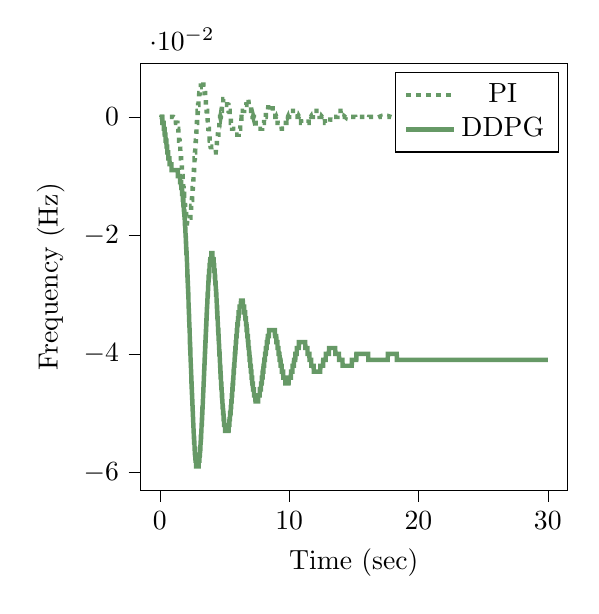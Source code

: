 % This file was created by tikzplotlib v0.9.1.
\begin{tikzpicture}

\definecolor{color0}{rgb}{0.122,0.467,0.706}
\definecolor{color1}{rgb}{1,0.498,0.055}

\begin{axis}[
compat=newest,
tick align=outside,
tick pos=left,
x grid style={white!69.02!black},
xmin=-1.5, xmax=31.5,
xtick style={color=black},
y grid style={white!69.02!black},
ymin=-0.063, ymax=0.009,
ytick style={color=black},
%yticklabel style={
%        /pgf/number format/.cd,
%        	fixed,
%        	fixed zerofill,
%         	precision=3,
%        /tikz/.cd
%},
scaled y ticks=true,
scaled y ticks=base 10:2,
width=7cm,
height=7cm,
xlabel=Time (sec),
ylabel=Frequency (Hz)
]
\addplot [ultra thick, green!20!gray, dotted]
table {%
0 0
0.01 0
0.02 0
0.03 0
0.04 0
0.05 0
0.06 0
0.07 0
0.08 0
0.09 0
0.1 0
0.11 0
0.12 0
0.13 0
0.14 0
0.15 0
0.16 0
0.17 0
0.18 0
0.19 0
0.2 0
0.21 0
0.22 0
0.23 0
0.24 0
0.25 0
0.26 0
0.27 0
0.28 0
0.29 0
0.3 0
0.31 0
0.32 0
0.33 0
0.34 0
0.35 0
0.36 0
0.37 0
0.38 0
0.39 0
0.4 0
0.41 0
0.42 0
0.43 0
0.44 0
0.45 0
0.46 0
0.47 0
0.48 0
0.49 0
0.5 0
0.51 0
0.52 0
0.53 0
0.54 0
0.55 0
0.56 0
0.57 0
0.58 0
0.59 0
0.6 0
0.61 0
0.62 0
0.63 0
0.64 0
0.65 0
0.66 0
0.67 0
0.68 0
0.69 0
0.7 0
0.71 0
0.72 0
0.73 0
0.74 0
0.75 0
0.76 0
0.77 0
0.78 0
0.79 0
0.8 0
0.81 0
0.82 0
0.83 0
0.84 0
0.85 0
0.86 0
0.87 0
0.88 0
0.89 0
0.9 0
0.91 0
0.92 0
0.93 0
0.94 0
0.95 0
0.96 0
0.97 0
0.98 0
0.99 0
1 0
1.01 -4.567e-08
1.02 -3.144e-07
1.03 -1.032e-06
1.04 -2.427e-06
1.05 -4.722e-06
1.06 -8.141e-06
1.07 -1.291e-05
1.08 -1.924e-05
1.09 -2.735e-05
1.1 -3.746e-05
1.11 -4.978e-05
1.12 -6.453e-05
1.13 -8.19e-05
1.14 -0.0
1.15 -0.0
1.16 -0.0
1.17 -0.0
1.18 -0.0
1.19 -0.0
1.2 -0.0
1.21 -0.0
1.22 -0.0
1.23 -0.0
1.24 -0.001
1.25 -0.001
1.26 -0.001
1.27 -0.001
1.28 -0.001
1.29 -0.001
1.3 -0.001
1.31 -0.001
1.32 -0.001
1.33 -0.001
1.34 -0.001
1.35 -0.001
1.36 -0.002
1.37 -0.002
1.38 -0.002
1.39 -0.002
1.4 -0.002
1.41 -0.002
1.42 -0.002
1.43 -0.003
1.44 -0.003
1.45 -0.003
1.46 -0.003
1.47 -0.003
1.48 -0.004
1.49 -0.004
1.5 -0.004
1.51 -0.004
1.52 -0.004
1.53 -0.005
1.54 -0.005
1.55 -0.005
1.56 -0.005
1.57 -0.005
1.58 -0.006
1.59 -0.006
1.6 -0.006
1.61 -0.006
1.62 -0.007
1.63 -0.007
1.64 -0.007
1.65 -0.007
1.66 -0.008
1.67 -0.008
1.68 -0.008
1.69 -0.008
1.7 -0.009
1.71 -0.009
1.72 -0.009
1.73 -0.01
1.74 -0.01
1.75 -0.01
1.76 -0.01
1.77 -0.011
1.78 -0.011
1.79 -0.011
1.8 -0.011
1.81 -0.012
1.82 -0.012
1.83 -0.012
1.84 -0.013
1.85 -0.013
1.86 -0.013
1.87 -0.013
1.88 -0.014
1.89 -0.014
1.9 -0.014
1.91 -0.014
1.92 -0.014
1.93 -0.015
1.94 -0.015
1.95 -0.015
1.96 -0.015
1.97 -0.016
1.98 -0.016
1.99 -0.016
2 -0.016
2.01 -0.016
2.02 -0.016
2.03 -0.017
2.04 -0.017
2.05 -0.017
2.06 -0.017
2.07 -0.017
2.08 -0.017
2.09 -0.017
2.1 -0.017
2.11 -0.018
2.12 -0.018
2.13 -0.018
2.14 -0.018
2.15 -0.018
2.16 -0.018
2.17 -0.018
2.18 -0.018
2.19 -0.018
2.2 -0.018
2.21 -0.018
2.22 -0.018
2.23 -0.018
2.24 -0.018
2.25 -0.018
2.26 -0.018
2.27 -0.018
2.28 -0.018
2.29 -0.017
2.3 -0.017
2.31 -0.017
2.32 -0.017
2.33 -0.017
2.34 -0.017
2.35 -0.017
2.36 -0.017
2.37 -0.016
2.38 -0.016
2.39 -0.016
2.4 -0.016
2.41 -0.016
2.42 -0.015
2.43 -0.015
2.44 -0.015
2.45 -0.015
2.46 -0.014
2.47 -0.014
2.48 -0.014
2.49 -0.014
2.5 -0.013
2.51 -0.013
2.52 -0.013
2.53 -0.012
2.54 -0.012
2.55 -0.012
2.56 -0.012
2.57 -0.011
2.58 -0.011
2.59 -0.011
2.6 -0.01
2.61 -0.01
2.62 -0.01
2.63 -0.009
2.64 -0.009
2.65 -0.009
2.66 -0.008
2.67 -0.008
2.68 -0.007
2.69 -0.007
2.7 -0.007
2.71 -0.006
2.72 -0.006
2.73 -0.006
2.74 -0.005
2.75 -0.005
2.76 -0.005
2.77 -0.004
2.78 -0.004
2.79 -0.004
2.8 -0.003
2.81 -0.003
2.82 -0.003
2.83 -0.002
2.84 -0.002
2.85 -0.002
2.86 -0.001
2.87 -0.001
2.88 -0.001
2.89 -0.0
2.9 5.706e-05
2.91 0.0
2.92 0.001
2.93 0.001
2.94 0.001
2.95 0.002
2.96 0.002
2.97 0.002
2.98 0.002
2.99 0.003
3.0 0.003
3.01 0.003
3.02 0.003
3.03 0.003
3.04 0.004
3.05 0.004
3.06 0.004
3.07 0.004
3.08 0.004
3.09 0.005
3.1 0.005
3.11 0.005
3.12 0.005
3.13 0.005
3.14 0.005
3.15 0.005
3.16 0.005
3.17 0.006
3.18 0.006
3.19 0.006
3.2 0.006
3.21 0.006
3.22 0.006
3.23 0.006
3.24 0.006
3.25 0.006
3.26 0.006
3.27 0.006
3.28 0.006
3.29 0.006
3.3 0.006
3.31 0.006
3.32 0.006
3.33 0.006
3.34 0.006
3.35 0.006
3.36 0.006
3.37 0.005
3.38 0.005
3.39 0.005
3.4 0.005
3.41 0.005
3.42 0.005
3.43 0.005
3.44 0.005
3.45 0.004
3.46 0.004
3.47 0.004
3.48 0.004
3.49 0.004
3.5 0.004
3.51 0.003
3.52 0.003
3.53 0.003
3.54 0.003
3.55 0.003
3.56 0.002
3.57 0.002
3.58 0.002
3.59 0.002
3.6 0.002
3.61 0.001
3.62 0.001
3.63 0.001
3.64 0.001
3.65 0.001
3.66 0.0
3.67 0.0
3.68 -7.152e-05
3.69 -0.0
3.7 -0.001
3.71 -0.001
3.72 -0.001
3.73 -0.001
3.74 -0.001
3.75 -0.002
3.76 -0.002
3.77 -0.002
3.78 -0.002
3.79 -0.002
3.8 -0.003
3.81 -0.003
3.82 -0.003
3.83 -0.003
3.84 -0.003
3.85 -0.004
3.86 -0.004
3.87 -0.004
3.88 -0.004
3.89 -0.004
3.9 -0.004
3.91 -0.005
3.92 -0.005
3.93 -0.005
3.94 -0.005
3.95 -0.005
3.96 -0.005
3.97 -0.005
3.98 -0.006
3.99 -0.006
4.0 -0.006
4.01 -0.006
4.02 -0.006
4.03 -0.006
4.04 -0.006
4.05 -0.006
4.06 -0.006
4.07 -0.006
4.08 -0.006
4.09 -0.006
4.1 -0.006
4.11 -0.006
4.12 -0.006
4.13 -0.006
4.14 -0.006
4.15 -0.006
4.16 -0.006
4.17 -0.006
4.18 -0.006
4.19 -0.006
4.2 -0.006
4.21 -0.006
4.22 -0.006
4.23 -0.006
4.24 -0.006
4.25 -0.006
4.26 -0.006
4.27 -0.006
4.28 -0.006
4.29 -0.006
4.3 -0.006
4.31 -0.006
4.32 -0.006
4.33 -0.005
4.34 -0.005
4.35 -0.005
4.36 -0.005
4.37 -0.005
4.38 -0.005
4.39 -0.005
4.4 -0.005
4.41 -0.004
4.42 -0.004
4.43 -0.004
4.44 -0.004
4.45 -0.004
4.46 -0.004
4.47 -0.004
4.48 -0.003
4.49 -0.003
4.5 -0.003
4.51 -0.003
4.52 -0.003
4.53 -0.003
4.54 -0.002
4.55 -0.002
4.56 -0.002
4.57 -0.002
4.58 -0.002
4.59 -0.002
4.6 -0.001
4.61 -0.001
4.62 -0.001
4.63 -0.001
4.64 -0.001
4.65 -0.001
4.66 -0.0
4.67 -0.0
4.68 -9.864e-05
4.69 5.554e-05
4.7 0.0
4.71 0.0
4.72 0.001
4.73 0.001
4.74 0.001
4.75 0.001
4.76 0.001
4.77 0.001
4.78 0.001
4.79 0.001
4.8 0.002
4.81 0.002
4.82 0.002
4.83 0.002
4.84 0.002
4.85 0.002
4.86 0.002
4.87 0.002
4.88 0.002
4.89 0.002
4.9 0.003
4.91 0.003
4.92 0.003
4.93 0.003
4.94 0.003
4.95 0.003
4.96 0.003
4.97 0.003
4.98 0.003
4.99 0.003
5.0 0.003
5.01 0.003
5.02 0.003
5.03 0.003
5.04 0.003
5.05 0.003
5.06 0.003
5.07 0.003
5.08 0.003
5.09 0.003
5.1 0.003
5.11 0.003
5.12 0.003
5.13 0.003
5.14 0.003
5.15 0.003
5.16 0.003
5.17 0.003
5.18 0.003
5.19 0.003
5.2 0.002
5.21 0.002
5.22 0.002
5.23 0.002
5.24 0.002
5.25 0.002
5.26 0.002
5.27 0.002
5.28 0.002
5.29 0.002
5.3 0.002
5.31 0.001
5.32 0.001
5.33 0.001
5.34 0.001
5.35 0.001
5.36 0.001
5.37 0.001
5.38 0.001
5.39 0.001
5.4 0.0
5.41 0.0
5.42 0.0
5.43 0.0
5.44 8.984e-06
5.45 -0.0
5.46 -0.0
5.47 -0.0
5.48 -0.0
5.49 -0.001
5.5 -0.001
5.51 -0.001
5.52 -0.001
5.53 -0.001
5.54 -0.001
5.55 -0.001
5.56 -0.001
5.57 -0.001
5.58 -0.002
5.59 -0.002
5.6 -0.002
5.61 -0.002
5.62 -0.002
5.63 -0.002
5.64 -0.002
5.65 -0.002
5.66 -0.002
5.67 -0.002
5.68 -0.003
5.69 -0.003
5.7 -0.003
5.71 -0.003
5.72 -0.003
5.73 -0.003
5.74 -0.003
5.75 -0.003
5.76 -0.003
5.77 -0.003
5.78 -0.003
5.79 -0.003
5.8 -0.003
5.81 -0.003
5.82 -0.003
5.83 -0.003
5.84 -0.003
5.85 -0.003
5.86 -0.003
5.87 -0.003
5.88 -0.003
5.89 -0.003
5.9 -0.003
5.91 -0.003
5.92 -0.003
5.93 -0.003
5.94 -0.003
5.95 -0.003
5.96 -0.003
5.97 -0.003
5.98 -0.003
5.99 -0.003
6.0 -0.003
6.01 -0.003
6.02 -0.003
6.03 -0.003
6.04 -0.003
6.05 -0.003
6.06 -0.003
6.07 -0.003
6.08 -0.003
6.09 -0.003
6.1 -0.002
6.11 -0.002
6.12 -0.002
6.13 -0.002
6.14 -0.002
6.15 -0.002
6.16 -0.002
6.17 -0.002
6.18 -0.002
6.19 -0.002
6.2 -0.002
6.21 -0.002
6.22 -0.001
6.23 -0.001
6.24 -0.001
6.25 -0.001
6.26 -0.001
6.27 -0.001
6.28 -0.001
6.29 -0.001
6.3 -0.001
6.31 -0.0
6.32 -0.0
6.33 -0.0
6.34 -0.0
6.35 -5.385e-05
6.36 5.084e-05
6.37 0.0
6.38 0.0
6.39 0.0
6.4 0.0
6.41 0.001
6.42 0.001
6.43 0.001
6.44 0.001
6.45 0.001
6.46 0.001
6.47 0.001
6.48 0.001
6.49 0.001
6.5 0.001
6.51 0.001
6.52 0.002
6.53 0.002
6.54 0.002
6.55 0.002
6.56 0.002
6.57 0.002
6.58 0.002
6.59 0.002
6.6 0.002
6.61 0.002
6.62 0.002
6.63 0.002
6.64 0.002
6.65 0.002
6.66 0.002
6.67 0.002
6.68 0.002
6.69 0.002
6.7 0.003
6.71 0.003
6.72 0.003
6.73 0.003
6.74 0.003
6.75 0.003
6.76 0.003
6.77 0.003
6.78 0.003
6.79 0.003
6.8 0.003
6.81 0.003
6.82 0.003
6.83 0.003
6.84 0.003
6.85 0.003
6.86 0.002
6.87 0.002
6.88 0.002
6.89 0.002
6.9 0.002
6.91 0.002
6.92 0.002
6.93 0.002
6.94 0.002
6.95 0.002
6.96 0.002
6.97 0.002
6.98 0.002
6.99 0.002
7.0 0.002
7.01 0.002
7.02 0.002
7.03 0.002
7.04 0.002
7.05 0.001
7.06 0.001
7.07 0.001
7.08 0.001
7.09 0.001
7.1 0.001
7.11 0.001
7.12 0.001
7.13 0.001
7.14 0.001
7.15 0.001
7.16 0.001
7.17 0.0
7.18 0.0
7.19 0.0
7.2 0.0
7.21 9.467e-05
7.22 6.829e-06
7.23 -8.077e-05
7.24 -0.0
7.25 -0.0
7.26 -0.0
7.27 -0.0
7.28 -0.001
7.29 -0.001
7.3 -0.001
7.31 -0.001
7.32 -0.001
7.33 -0.001
7.34 -0.001
7.35 -0.001
7.36 -0.001
7.37 -0.001
7.38 -0.001
7.39 -0.001
7.4 -0.001
7.41 -0.001
7.42 -0.002
7.43 -0.002
7.44 -0.002
7.45 -0.002
7.46 -0.002
7.47 -0.002
7.48 -0.002
7.49 -0.002
7.5 -0.002
7.51 -0.002
7.52 -0.002
7.53 -0.002
7.54 -0.002
7.55 -0.002
7.56 -0.002
7.57 -0.002
7.58 -0.002
7.59 -0.002
7.6 -0.002
7.61 -0.002
7.62 -0.002
7.63 -0.002
7.64 -0.002
7.65 -0.002
7.66 -0.002
7.67 -0.002
7.68 -0.002
7.69 -0.002
7.7 -0.002
7.71 -0.002
7.72 -0.002
7.73 -0.002
7.74 -0.002
7.75 -0.002
7.76 -0.002
7.77 -0.002
7.78 -0.002
7.79 -0.002
7.8 -0.002
7.81 -0.002
7.82 -0.002
7.83 -0.002
7.84 -0.002
7.85 -0.002
7.86 -0.002
7.87 -0.002
7.88 -0.002
7.89 -0.002
7.9 -0.002
7.91 -0.002
7.92 -0.001
7.93 -0.001
7.94 -0.001
7.95 -0.001
7.96 -0.001
7.97 -0.001
7.98 -0.001
7.99 -0.001
8.0 -0.001
8.01 -0.001
8.02 -0.001
8.03 -0.001
8.04 -0.001
8.05 -0.001
8.06 -0.0
8.07 -0.0
8.08 -0.0
8.09 -0.0
8.1 -0.0
8.11 -0.0
8.12 -5.066e-05
8.13 2.213e-05
8.14 9.452e-05
8.15 0.0
8.16 0.0
8.17 0.0
8.18 0.0
8.19 0.0
8.2 0.001
8.21 0.001
8.22 0.001
8.23 0.001
8.24 0.001
8.25 0.001
8.26 0.001
8.27 0.001
8.28 0.001
8.29 0.001
8.3 0.001
8.31 0.001
8.32 0.001
8.33 0.001
8.34 0.001
8.35 0.001
8.36 0.001
8.37 0.001
8.38 0.002
8.39 0.002
8.4 0.002
8.41 0.002
8.42 0.002
8.43 0.002
8.44 0.002
8.45 0.002
8.46 0.002
8.47 0.002
8.48 0.002
8.49 0.002
8.5 0.002
8.51 0.002
8.52 0.002
8.53 0.002
8.54 0.002
8.55 0.002
8.56 0.002
8.57 0.002
8.58 0.002
8.59 0.002
8.6 0.002
8.61 0.002
8.62 0.002
8.63 0.002
8.64 0.002
8.65 0.002
8.66 0.002
8.67 0.002
8.68 0.002
8.69 0.002
8.7 0.002
8.71 0.002
8.72 0.002
8.73 0.001
8.74 0.001
8.75 0.001
8.76 0.001
8.77 0.001
8.78 0.001
8.79 0.001
8.8 0.001
8.81 0.001
8.82 0.001
8.83 0.001
8.84 0.001
8.85 0.001
8.86 0.001
8.87 0.001
8.88 0.001
8.89 0.001
8.9 0.001
8.91 0.001
8.92 0.001
8.93 0.0
8.94 0.0
8.95 0.0
8.96 0.0
8.97 0.0
8.98 0.0
8.99 0.0
9.0 4.595e-05
9.01 -1.291e-05
9.02 -7.149e-05
9.03 -0.0
9.04 -0.0
9.05 -0.0
9.06 -0.0
9.07 -0.0
9.08 -0.0
9.09 -0.0
9.1 -0.001
9.11 -0.001
9.12 -0.001
9.13 -0.001
9.14 -0.001
9.15 -0.001
9.16 -0.001
9.17 -0.001
9.18 -0.001
9.19 -0.001
9.2 -0.001
9.21 -0.001
9.22 -0.001
9.23 -0.001
9.24 -0.001
9.25 -0.001
9.26 -0.001
9.27 -0.001
9.28 -0.001
9.29 -0.001
9.3 -0.001
9.31 -0.001
9.32 -0.001
9.33 -0.001
9.34 -0.001
9.35 -0.001
9.36 -0.001
9.37 -0.001
9.38 -0.001
9.39 -0.001
9.4 -0.001
9.41 -0.001
9.42 -0.002
9.43 -0.002
9.44 -0.002
9.45 -0.001
9.46 -0.001
9.47 -0.001
9.48 -0.001
9.49 -0.001
9.5 -0.001
9.51 -0.001
9.52 -0.001
9.53 -0.001
9.54 -0.001
9.55 -0.001
9.56 -0.001
9.57 -0.001
9.58 -0.001
9.59 -0.001
9.6 -0.001
9.61 -0.001
9.62 -0.001
9.63 -0.001
9.64 -0.001
9.65 -0.001
9.66 -0.001
9.67 -0.001
9.68 -0.001
9.69 -0.001
9.7 -0.001
9.71 -0.001
9.72 -0.001
9.73 -0.001
9.74 -0.001
9.75 -0.001
9.76 -0.001
9.77 -0.001
9.78 -0.001
9.79 -0.001
9.8 -0.0
9.81 -0.0
9.82 -0.0
9.83 -0.0
9.84 -0.0
9.85 -0.0
9.86 -0.0
9.87 -0.0
9.88 -6.893e-05
9.89 -2.09e-05
9.9 2.693e-05
9.91 7.45e-05
9.92 0.0
9.93 0.0
9.94 0.0
9.95 0.0
9.96 0.0
9.97 0.0
9.98 0.0
9.99 0.0
10.0 0.0
10.01 0.001
10.02 0.001
10.03 0.001
10.04 0.001
10.05 0.001
10.06 0.001
10.07 0.001
10.08 0.001
10.09 0.001
10.1 0.001
10.11 0.001
10.12 0.001
10.13 0.001
10.14 0.001
10.15 0.001
10.16 0.001
10.17 0.001
10.18 0.001
10.19 0.001
10.2 0.001
10.21 0.001
10.22 0.001
10.23 0.001
10.24 0.001
10.25 0.001
10.26 0.001
10.27 0.001
10.28 0.001
10.29 0.001
10.3 0.001
10.31 0.001
10.32 0.001
10.33 0.001
10.34 0.001
10.35 0.001
10.36 0.001
10.37 0.001
10.38 0.001
10.39 0.001
10.4 0.001
10.41 0.001
10.42 0.001
10.43 0.001
10.44 0.001
10.45 0.001
10.46 0.001
10.47 0.001
10.48 0.001
10.49 0.001
10.5 0.001
10.51 0.001
10.52 0.001
10.53 0.001
10.54 0.001
10.55 0.001
10.56 0.001
10.57 0.001
10.58 0.001
10.59 0.001
10.6 0.001
10.61 0.001
10.62 0.001
10.63 0.001
10.64 0.001
10.65 0.0
10.66 0.0
10.67 0.0
10.68 0.0
10.69 0.0
10.7 0.0
10.71 0.0
10.72 0.0
10.73 0.0
10.74 0.0
10.75 9.95e-05
10.76 6.019e-05
10.77 2.096e-05
10.78 -1.811e-05
10.79 -5.699e-05
10.8 -9.562e-05
10.81 -0.0
10.82 -0.0
10.83 -0.0
10.84 -0.0
10.85 -0.0
10.86 -0.0
10.87 -0.0
10.88 -0.0
10.89 -0.0
10.9 -0.0
10.91 -0.0
10.92 -0.001
10.93 -0.001
10.94 -0.001
10.95 -0.001
10.96 -0.001
10.97 -0.001
10.98 -0.001
10.99 -0.001
11.0 -0.001
11.01 -0.001
11.02 -0.001
11.03 -0.001
11.04 -0.001
11.05 -0.001
11.06 -0.001
11.07 -0.001
11.08 -0.001
11.09 -0.001
11.1 -0.001
11.11 -0.001
11.12 -0.001
11.13 -0.001
11.14 -0.001
11.15 -0.001
11.16 -0.001
11.17 -0.001
11.18 -0.001
11.19 -0.001
11.2 -0.001
11.21 -0.001
11.22 -0.001
11.23 -0.001
11.24 -0.001
11.25 -0.001
11.26 -0.001
11.27 -0.001
11.28 -0.001
11.29 -0.001
11.3 -0.001
11.31 -0.001
11.32 -0.001
11.33 -0.001
11.34 -0.001
11.35 -0.001
11.36 -0.001
11.37 -0.001
11.38 -0.001
11.39 -0.001
11.4 -0.001
11.41 -0.001
11.42 -0.001
11.43 -0.001
11.44 -0.001
11.45 -0.001
11.46 -0.001
11.47 -0.001
11.48 -0.001
11.49 -0.001
11.5 -0.001
11.51 -0.0
11.52 -0.0
11.53 -0.0
11.54 -0.0
11.55 -0.0
11.56 -0.0
11.57 -0.0
11.58 -0.0
11.59 -0.0
11.6 -0.0
11.61 -0.0
11.62 -0.0
11.63 -9.793e-05
11.64 -6.568e-05
11.65 -3.349e-05
11.66 -1.401e-06
11.67 3.054e-05
11.68 6.23e-05
11.69 9.384e-05
11.7 0.0
11.71 0.0
11.72 0.0
11.73 0.0
11.74 0.0
11.75 0.0
11.76 0.0
11.77 0.0
11.78 0.0
11.79 0.0
11.8 0.0
11.81 0.0
11.82 0.0
11.83 0.0
11.84 0.001
11.85 0.001
11.86 0.001
11.87 0.001
11.88 0.001
11.89 0.001
11.9 0.001
11.91 0.001
11.92 0.001
11.93 0.001
11.94 0.001
11.95 0.001
11.96 0.001
11.97 0.001
11.98 0.001
11.99 0.001
12.0 0.001
12.01 0.001
12.02 0.001
12.03 0.001
12.04 0.001
12.05 0.001
12.06 0.001
12.07 0.001
12.08 0.001
12.09 0.001
12.1 0.001
12.11 0.001
12.12 0.001
12.13 0.001
12.14 0.001
12.15 0.001
12.16 0.001
12.17 0.001
12.18 0.001
12.19 0.001
12.2 0.001
12.21 0.001
12.22 0.001
12.23 0.001
12.24 0.001
12.25 0.001
12.26 0.001
12.27 0.001
12.28 0.001
12.29 0.001
12.3 0.001
12.31 0.001
12.32 0.001
12.33 0.001
12.34 0.001
12.35 0.0
12.36 0.0
12.37 0.0
12.38 0.0
12.39 0.0
12.4 0.0
12.41 0.0
12.42 0.0
12.43 0.0
12.44 0.0
12.45 0.0
12.46 0.0
12.47 0.0
12.48 0.0
12.49 0.0
12.5 0.0
12.51 9.176e-05
12.52 6.536e-05
12.53 3.9e-05
12.54 1.271e-05
12.55 -1.347e-05
12.56 -3.952e-05
12.57 -6.541e-05
12.58 -9.109e-05
12.59 -0.0
12.6 -0.0
12.61 -0.0
12.62 -0.0
12.63 -0.0
12.64 -0.0
12.65 -0.0
12.66 -0.0
12.67 -0.0
12.68 -0.0
12.69 -0.0
12.7 -0.0
12.71 -0.0
12.72 -0.0
12.73 -0.0
12.74 -0.0
12.75 -0.0
12.76 -0.0
12.77 -0.001
12.78 -0.001
12.79 -0.001
12.8 -0.001
12.81 -0.001
12.82 -0.001
12.83 -0.001
12.84 -0.001
12.85 -0.001
12.86 -0.001
12.87 -0.001
12.88 -0.001
12.89 -0.001
12.9 -0.001
12.91 -0.001
12.92 -0.001
12.93 -0.001
12.94 -0.001
12.95 -0.001
12.96 -0.001
12.97 -0.001
12.98 -0.001
12.99 -0.001
13.0 -0.001
13.01 -0.001
13.02 -0.001
13.03 -0.001
13.04 -0.001
13.05 -0.001
13.06 -0.001
13.07 -0.001
13.08 -0.001
13.09 -0.001
13.1 -0.001
13.11 -0.001
13.12 -0.001
13.13 -0.001
13.14 -0.001
13.15 -0.001
13.16 -0.001
13.17 -0.001
13.18 -0.0
13.19 -0.0
13.2 -0.0
13.21 -0.0
13.22 -0.0
13.23 -0.0
13.24 -0.0
13.25 -0.0
13.26 -0.0
13.27 -0.0
13.28 -0.0
13.29 -0.0
13.3 -0.0
13.31 -0.0
13.32 -0.0
13.33 -0.0
13.34 -0.0
13.35 -0.0
13.36 -0.0
13.37 -0.0
13.38 -0.0
13.39 -8.623e-05
13.4 -6.465e-05
13.41 -4.309e-05
13.42 -2.157e-05
13.43 -1.239e-07
13.44 2.122e-05
13.45 4.245e-05
13.46 6.352e-05
13.47 8.441e-05
13.48 0.0
13.49 0.0
13.5 0.0
13.51 0.0
13.52 0.0
13.53 0.0
13.54 0.0
13.55 0.0
13.56 0.0
13.57 0.0
13.58 0.0
13.59 0.0
13.6 0.0
13.61 0.0
13.62 0.0
13.63 0.0
13.64 0.0
13.65 0.0
13.66 0.0
13.67 0.0
13.68 0.0
13.69 0.0
13.7 0.0
13.71 0.0
13.72 0.0
13.73 0.0
13.74 0.001
13.75 0.001
13.76 0.001
13.77 0.001
13.78 0.001
13.79 0.001
13.8 0.001
13.81 0.001
13.82 0.001
13.83 0.001
13.84 0.001
13.85 0.001
13.86 0.001
13.87 0.001
13.88 0.001
13.89 0.001
13.9 0.001
13.91 0.001
13.92 0.001
13.93 0.001
13.94 0.001
13.95 0.001
13.96 0.001
13.97 0.001
13.98 0.0
13.99 0.0
14.0 0.0
14.01 0.0
14.02 0.0
14.03 0.0
14.04 0.0
14.05 0.0
14.06 0.0
14.07 0.0
14.08 0.0
14.09 0.0
14.1 0.0
14.11 0.0
14.12 0.0
14.13 0.0
14.14 0.0
14.15 0.0
14.16 0.0
14.17 0.0
14.18 0.0
14.19 0.0
14.2 0.0
14.21 0.0
14.22 0.0
14.23 0.0
14.24 0.0
14.25 0.0
14.26 9.596e-05
14.27 7.837e-05
14.28 6.075e-05
14.29 4.314e-05
14.3 2.556e-05
14.31 8.021e-06
14.32 -9.446e-06
14.33 -2.682e-05
14.34 -4.408e-05
14.35 -6.121e-05
14.36 -7.818e-05
14.37 -9.498e-05
14.38 -0.0
14.39 -0.0
14.4 -0.0
14.41 -0.0
14.42 -0.0
14.43 -0.0
14.44 -0.0
14.45 -0.0
14.46 -0.0
14.47 -0.0
14.48 -0.0
14.49 -0.0
14.5 -0.0
14.51 -0.0
14.52 -0.0
14.53 -0.0
14.54 -0.0
14.55 -0.0
14.56 -0.0
14.57 -0.0
14.58 -0.0
14.59 -0.0
14.6 -0.0
14.61 -0.0
14.62 -0.0
14.63 -0.0
14.64 -0.0
14.65 -0.0
14.66 -0.0
14.67 -0.0
14.68 -0.0
14.69 -0.0
14.7 -0.0
14.71 -0.0
14.72 -0.0
14.73 -0.0
14.74 -0.0
14.75 -0.0
14.76 -0.0
14.77 -0.0
14.78 -0.0
14.79 -0.0
14.8 -0.0
14.81 -0.0
14.82 -0.0
14.83 -0.0
14.84 -0.0
14.85 -0.0
14.86 -0.0
14.87 -0.0
14.88 -0.0
14.89 -0.0
14.9 -0.0
14.91 -0.0
14.92 -0.0
14.93 -0.0
14.94 -0.0
14.95 -0.0
14.96 -0.0
14.97 -0.0
14.98 -0.0
14.99 -0.0
15.0 -0.0
15.01 -0.0
15.02 -0.0
15.03 -0.0
15.04 -0.0
15.05 -0.0
15.06 -0.0
15.07 -0.0
15.08 -0.0
15.09 -0.0
15.1 -0.0
15.11 -0.0
15.12 -0.0
15.13 -9.932e-05
15.14 -8.501e-05
15.15 -7.066e-05
15.16 -5.629e-05
15.17 -4.191e-05
15.18 -2.754e-05
15.19 -1.32e-05
15.2 1.086e-06
15.21 1.531e-05
15.22 2.944e-05
15.23 4.348e-05
15.24 5.739e-05
15.25 7.117e-05
15.26 8.48e-05
15.27 9.825e-05
15.28 0.0
15.29 0.0
15.3 0.0
15.31 0.0
15.32 0.0
15.33 0.0
15.34 0.0
15.35 0.0
15.36 0.0
15.37 0.0
15.38 0.0
15.39 0.0
15.4 0.0
15.41 0.0
15.42 0.0
15.43 0.0
15.44 0.0
15.45 0.0
15.46 0.0
15.47 0.0
15.48 0.0
15.49 0.0
15.5 0.0
15.51 0.0
15.52 0.0
15.53 0.0
15.54 0.0
15.55 0.0
15.56 0.0
15.57 0.0
15.58 0.0
15.59 0.0
15.6 0.0
15.61 0.0
15.62 0.0
15.63 0.0
15.64 0.0
15.65 0.0
15.66 0.0
15.67 0.0
15.68 0.0
15.69 0.0
15.7 0.0
15.71 0.0
15.72 0.0
15.73 0.0
15.74 0.0
15.75 0.0
15.76 0.0
15.77 0.0
15.78 0.0
15.79 0.0
15.8 0.0
15.81 0.0
15.82 0.0
15.83 0.0
15.84 0.0
15.85 0.0
15.86 0.0
15.87 0.0
15.88 0.0
15.89 0.0
15.9 0.0
15.91 0.0
15.92 0.0
15.93 0.0
15.94 0.0
15.95 0.0
15.96 0.0
15.97 0.0
15.98 0.0
15.99 0.0
16.0 9.798e-05
16.01 8.637e-05
16.02 7.471e-05
16.03 6.301e-05
16.04 5.129e-05
16.05 3.955e-05
16.06 2.782e-05
16.07 1.61e-05
16.08 4.42e-06
16.09 -7.214e-06
16.1 -1.879e-05
16.11 -3.028e-05
16.12 -4.168e-05
16.13 -5.298e-05
16.14 -6.416e-05
16.15 -7.521e-05
16.16 -8.611e-05
16.17 -9.686e-05
16.18 -0.0
16.19 -0.0
16.2 -0.0
16.21 -0.0
16.22 -0.0
16.23 -0.0
16.24 -0.0
16.25 -0.0
16.26 -0.0
16.27 -0.0
16.28 -0.0
16.29 -0.0
16.3 -0.0
16.31 -0.0
16.32 -0.0
16.33 -0.0
16.34 -0.0
16.35 -0.0
16.36 -0.0
16.37 -0.0
16.38 -0.0
16.39 -0.0
16.4 -0.0
16.41 -0.0
16.42 -0.0
16.43 -0.0
16.44 -0.0
16.45 -0.0
16.46 -0.0
16.47 -0.0
16.48 -0.0
16.49 -0.0
16.5 -0.0
16.51 -0.0
16.52 -0.0
16.53 -0.0
16.54 -0.0
16.55 -0.0
16.56 -0.0
16.57 -0.0
16.58 -0.0
16.59 -0.0
16.6 -0.0
16.61 -0.0
16.62 -0.0
16.63 -0.0
16.64 -0.0
16.65 -0.0
16.66 -0.0
16.67 -0.0
16.68 -0.0
16.69 -0.0
16.7 -0.0
16.71 -0.0
16.72 -0.0
16.73 -0.0
16.74 -0.0
16.75 -0.0
16.76 -0.0
16.77 -0.0
16.78 -0.0
16.79 -0.0
16.8 -0.0
16.81 -0.0
16.82 -0.0
16.83 -0.0
16.84 -0.0
16.85 -0.0
16.86 -0.0
16.87 -9.377e-05
16.88 -8.439e-05
16.89 -7.494e-05
16.9 -6.545e-05
16.91 -5.592e-05
16.92 -4.636e-05
16.93 -3.678e-05
16.94 -2.72e-05
16.95 -1.764e-05
16.96 -8.089e-06
16.97 1.424e-06
16.98 1.089e-05
16.99 2.03e-05
17.0 2.964e-05
17.01 3.89e-05
17.02 4.807e-05
17.03 5.714e-05
17.04 6.609e-05
17.05 7.492e-05
17.06 8.361e-05
17.07 9.216e-05
17.08 0.0
17.09 0.0
17.1 0.0
17.11 0.0
17.12 0.0
17.13 0.0
17.14 0.0
17.15 0.0
17.16 0.0
17.17 0.0
17.18 0.0
17.19 0.0
17.2 0.0
17.21 0.0
17.22 0.0
17.23 0.0
17.24 0.0
17.25 0.0
17.26 0.0
17.27 0.0
17.28 0.0
17.29 0.0
17.3 0.0
17.31 0.0
17.32 0.0
17.33 0.0
17.34 0.0
17.35 0.0
17.36 0.0
17.37 0.0
17.38 0.0
17.39 0.0
17.4 0.0
17.41 0.0
17.42 0.0
17.43 0.0
17.44 0.0
17.45 0.0
17.46 0.0
17.47 0.0
17.48 0.0
17.49 0.0
17.5 0.0
17.51 0.0
17.52 0.0
17.53 0.0
17.54 0.0
17.55 0.0
17.56 0.0
17.57 0.0
17.58 0.0
17.59 0.0
17.6 0.0
17.61 0.0
17.62 0.0
17.63 0.0
17.64 0.0
17.65 0.0
17.66 0.0
17.67 0.0
17.68 0.0
17.69 0.0
17.7 0.0
17.71 0.0
17.72 0.0
17.73 9.51e-05
17.74 8.762e-05
17.75 8.006e-05
17.76 7.244e-05
17.77 6.476e-05
17.78 5.703e-05
17.79 4.927e-05
17.8 4.148e-05
17.81 3.368e-05
17.82 2.587e-05
17.83 1.806e-05
17.84 1.026e-05
17.85 2.489e-06
17.86 -5.251e-06
17.87 -1.295e-05
17.88 -2.06e-05
17.89 -2.818e-05
17.9 -3.569e-05
17.91 -4.313e-05
17.92 -5.048e-05
17.93 -5.772e-05
17.94 -6.487e-05
17.95 -7.189e-05
17.96 -7.88e-05
17.97 -8.557e-05
17.98 -9.22e-05
17.99 -9.869e-05
18 -0.0
18.01 -0.0
18.02 -0.0
18.03 -0.0
18.04 -0.0
18.05 -0.0
18.06 -0.0
18.07 -0.0
18.08 -0.0
18.09 -0.0
18.1 -0.0
18.11 -0.0
18.12 -0.0
18.13 -0.0
18.14 -0.0
18.15 -0.0
18.16 -0.0
18.17 -0.0
18.18 -0.0
18.19 -0.0
18.2 -0.0
18.21 -0.0
18.22 -0.0
18.23 -0.0
18.24 -0.0
18.25 -0.0
18.26 -0.0
18.27 -0.0
18.28 -0.0
18.29 -0.0
18.3 -0.0
18.31 -0.0
18.32 -0.0
18.33 -0.0
18.34 -0.0
18.35 -0.0
18.36 -0.0
18.37 -0.0
18.38 -0.0
18.39 -0.0
18.4 -0.0
18.41 -0.0
18.42 -0.0
18.43 -0.0
18.44 -0.0
18.45 -0.0
18.46 -0.0
18.47 -0.0
18.48 -0.0
18.49 -0.0
18.5 -0.0
18.51 -0.0
18.52 -0.0
18.53 -0.0
18.54 -0.0
18.55 -0.0
18.56 -0.0
18.57 -0.0
18.58 -9.813e-05
18.59 -9.231e-05
18.6 -8.64e-05
18.61 -8.041e-05
18.62 -7.434e-05
18.63 -6.821e-05
18.64 -6.202e-05
18.65 -5.578e-05
18.66 -4.95e-05
18.67 -4.318e-05
18.68 -3.684e-05
18.69 -3.048e-05
18.7 -2.411e-05
18.71 -1.774e-05
18.72 -1.138e-05
18.73 -5.037e-06
18.74 1.287e-06
18.75 7.58e-06
18.76 1.383e-05
18.77 2.004e-05
18.78 2.62e-05
18.79 3.229e-05
18.8 3.831e-05
18.81 4.426e-05
18.82 5.012e-05
18.83 5.59e-05
18.84 6.157e-05
18.85 6.715e-05
18.86 7.261e-05
18.87 7.795e-05
18.88 8.317e-05
18.89 8.827e-05
18.9 9.322e-05
18.91 9.804e-05
18.92 0.0
18.93 0.0
18.94 0.0
18.95 0.0
18.96 0.0
18.97 0.0
18.98 0.0
18.99 0.0
19.0 0.0
19.01 0.0
19.02 0.0
19.03 0.0
19.04 0.0
19.05 0.0
19.06 0.0
19.07 0.0
19.08 0.0
19.09 0.0
19.1 0.0
19.11 0.0
19.12 0.0
19.13 0.0
19.14 0.0
19.15 0.0
19.16 0.0
19.17 0.0
19.18 0.0
19.19 0.0
19.2 0.0
19.21 0.0
19.22 0.0
19.23 0.0
19.24 0.0
19.25 0.0
19.26 0.0
19.27 0.0
19.28 0.0
19.29 0.0
19.3 0.0
19.31 0.0
19.32 0.0
19.33 0.0
19.34 0.0
19.35 0.0
19.36 0.0
19.37 0.0
19.38 0.0
19.39 0.0
19.4 0.0
19.41 0.0
19.42 0.0
19.43 9.58e-05
19.44 9.136e-05
19.45 8.682e-05
19.46 8.22e-05
19.47 7.749e-05
19.48 7.271e-05
19.49 6.785e-05
19.5 6.294e-05
19.51 5.796e-05
19.52 5.294e-05
19.53 4.787e-05
19.54 4.277e-05
19.55 3.764e-05
19.56 3.248e-05
19.57 2.73e-05
19.58 2.212e-05
19.59 1.693e-05
19.6 1.174e-05
19.61 6.56e-06
19.62 1.397e-06
19.63 -3.744e-06
19.64 -8.856e-06
19.65 -1.393e-05
19.66 -1.897e-05
19.67 -2.396e-05
19.68 -2.889e-05
19.69 -3.377e-05
19.7 -3.858e-05
19.71 -4.332e-05
19.72 -4.798e-05
19.73 -5.257e-05
19.74 -5.706e-05
19.75 -6.146e-05
19.76 -6.576e-05
19.77 -6.996e-05
19.78 -7.405e-05
19.79 -7.803e-05
19.8 -8.19e-05
19.81 -8.564e-05
19.82 -8.925e-05
19.83 -9.274e-05
19.84 -9.609e-05
19.85 -9.931e-05
19.86 -0.0
19.87 -0.0
19.88 -0.0
19.89 -0.0
19.9 -0.0
19.91 -0.0
19.92 -0.0
19.93 -0.0
19.94 -0.0
19.95 -0.0
19.96 -0.0
19.97 -0.0
19.98 -0.0
19.99 -0.0
20.0 -0.0
20.01 -0.0
20.02 -0.0
20.03 -0.0
20.04 -0.0
20.05 -0.0
20.06 -0.0
20.07 -0.0
20.08 -0.0
20.09 -0.0
20.1 -0.0
20.11 -0.0
20.12 -0.0
20.13 -0.0
20.14 -0.0
20.15 -0.0
20.16 -0.0
20.17 -0.0
20.18 -0.0
20.19 -0.0
20.2 -0.0
20.21 -0.0
20.22 -0.0
20.23 -0.0
20.24 -0.0
20.25 -9.927e-05
20.26 -9.627e-05
20.27 -9.316e-05
20.28 -8.995e-05
20.29 -8.664e-05
20.3 -8.323e-05
20.31 -7.974e-05
20.32 -7.616e-05
20.33 -7.25e-05
20.34 -6.876e-05
20.35 -6.496e-05
20.36 -6.109e-05
20.37 -5.717e-05
20.38 -5.319e-05
20.39 -4.916e-05
20.4 -4.508e-05
20.41 -4.097e-05
20.42 -3.683e-05
20.43 -3.266e-05
20.44 -2.846e-05
20.45 -2.425e-05
20.46 -2.003e-05
20.47 -1.581e-05
20.48 -1.158e-05
20.49 -7.358e-06
20.5 -3.146e-06
20.51 1.05e-06
20.52 5.226e-06
20.53 9.375e-06
20.54 1.349e-05
20.55 1.758e-05
20.56 2.162e-05
20.57 2.561e-05
20.58 2.956e-05
20.59 3.345e-05
20.6 3.727e-05
20.61 4.104e-05
20.62 4.473e-05
20.63 4.835e-05
20.64 5.19e-05
20.65 5.536e-05
20.66 5.873e-05
20.67 6.202e-05
20.68 6.521e-05
20.69 6.83e-05
20.7 7.13e-05
20.71 7.419e-05
20.72 7.697e-05
20.73 7.964e-05
20.74 8.22e-05
20.75 8.464e-05
20.76 8.697e-05
20.77 8.918e-05
20.78 9.126e-05
20.79 9.322e-05
20.8 9.505e-05
20.81 9.675e-05
20.82 9.832e-05
20.83 9.976e-05
20.84 0.0
20.85 0.0
20.86 0.0
20.87 0.0
20.88 0.0
20.89 0.0
20.9 0.0
20.91 0.0
20.92 0.0
20.93 0.0
20.94 0.0
20.95 0.0
20.96 0.0
20.97 0.0
20.98 0.0
20.99 0.0
21.0 0.0
21.01 0.0
21.02 0.0
21.03 0.0
21.04 9.902e-05
21.05 9.757e-05
21.06 9.6e-05
21.07 9.431e-05
21.08 9.252e-05
21.09 9.061e-05
21.1 8.86e-05
21.11 8.649e-05
21.12 8.428e-05
21.13 8.197e-05
21.14 7.957e-05
21.15 7.708e-05
21.16 7.45e-05
21.17 7.185e-05
21.18 6.911e-05
21.19 6.63e-05
21.2 6.342e-05
21.21 6.047e-05
21.22 5.746e-05
21.23 5.439e-05
21.24 5.126e-05
21.25 4.809e-05
21.26 4.486e-05
21.27 4.16e-05
21.28 3.83e-05
21.29 3.497e-05
21.3 3.161e-05
21.31 2.822e-05
21.32 2.482e-05
21.33 2.139e-05
21.34 1.796e-05
21.35 1.452e-05
21.36 1.108e-05
21.37 7.64e-06
21.38 4.207e-06
21.39 7.839e-07
21.4 -2.624e-06
21.41 -6.013e-06
21.42 -9.378e-06
21.43 -1.272e-05
21.44 -1.602e-05
21.45 -1.929e-05
21.46 -2.253e-05
21.47 -2.571e-05
21.48 -2.885e-05
21.49 -3.194e-05
21.5 -3.498e-05
21.51 -3.795e-05
21.52 -4.087e-05
21.53 -4.372e-05
21.54 -4.65e-05
21.55 -4.921e-05
21.56 -5.184e-05
21.57 -5.44e-05
21.58 -5.688e-05
21.59 -5.927e-05
21.6 -6.158e-05
21.61 -6.38e-05
21.62 -6.592e-05
21.63 -6.796e-05
21.64 -6.99e-05
21.65 -7.174e-05
21.66 -7.348e-05
21.67 -7.513e-05
21.68 -7.667e-05
21.69 -7.81e-05
21.7 -7.943e-05
21.71 -8.065e-05
21.72 -8.177e-05
21.73 -8.278e-05
21.74 -8.368e-05
21.75 -8.446e-05
21.76 -8.514e-05
21.77 -8.571e-05
21.78 -8.617e-05
21.79 -8.651e-05
21.8 -8.675e-05
21.81 -8.687e-05
21.82 -8.689e-05
21.83 -8.679e-05
21.84 -8.658e-05
21.85 -8.627e-05
21.86 -8.585e-05
21.87 -8.532e-05
21.88 -8.469e-05
21.89 -8.395e-05
21.9 -8.311e-05
21.91 -8.217e-05
21.92 -8.113e-05
21.93 -8.0e-05
21.94 -7.876e-05
21.95 -7.744e-05
21.96 -7.602e-05
21.97 -7.451e-05
21.98 -7.291e-05
21.99 -7.123e-05
22.0 -6.947e-05
22.01 -6.763e-05
22.02 -6.571e-05
22.03 -6.372e-05
22.04 -6.166e-05
22.05 -5.952e-05
22.06 -5.733e-05
22.07 -5.507e-05
22.08 -5.275e-05
22.09 -5.038e-05
22.1 -4.795e-05
22.11 -4.547e-05
22.12 -4.295e-05
22.13 -4.039e-05
22.14 -3.778e-05
22.15 -3.514e-05
22.16 -3.247e-05
22.17 -2.977e-05
22.18 -2.705e-05
22.19 -2.43e-05
22.2 -2.154e-05
22.21 -1.876e-05
22.22 -1.597e-05
22.23 -1.317e-05
22.24 -1.037e-05
22.25 -7.57e-06
22.26 -4.773e-06
22.27 -1.983e-06
22.28 7.964e-07
22.29 3.562e-06
22.3 6.31e-06
22.31 9.037e-06
22.32 1.174e-05
22.33 1.442e-05
22.34 1.706e-05
22.35 1.967e-05
22.36 2.225e-05
22.37 2.478e-05
22.38 2.727e-05
22.39 2.972e-05
22.4 3.211e-05
22.41 3.446e-05
22.42 3.675e-05
22.43 3.898e-05
22.44 4.115e-05
22.45 4.327e-05
22.46 4.531e-05
22.47 4.729e-05
22.48 4.92e-05
22.49 5.104e-05
22.5 5.281e-05
22.51 5.45e-05
22.52 5.612e-05
22.53 5.765e-05
22.54 5.911e-05
22.55 6.049e-05
22.56 6.178e-05
22.57 6.299e-05
22.58 6.411e-05
22.59 6.515e-05
22.6 6.61e-05
22.61 6.696e-05
22.62 6.773e-05
22.63 6.842e-05
22.64 6.901e-05
22.65 6.952e-05
22.66 6.993e-05
22.67 7.026e-05
22.68 7.049e-05
22.69 7.064e-05
22.7 7.069e-05
22.71 7.066e-05
22.72 7.053e-05
22.73 7.032e-05
22.74 7.002e-05
22.75 6.963e-05
22.76 6.916e-05
22.77 6.86e-05
22.78 6.795e-05
22.79 6.723e-05
22.8 6.642e-05
22.81 6.553e-05
22.82 6.457e-05
22.83 6.352e-05
22.84 6.241e-05
22.85 6.121e-05
22.86 5.995e-05
22.87 5.862e-05
22.88 5.722e-05
22.89 5.575e-05
22.9 5.422e-05
22.91 5.263e-05
22.92 5.098e-05
22.93 4.927e-05
22.94 4.751e-05
22.95 4.569e-05
22.96 4.383e-05
22.97 4.192e-05
22.98 3.996e-05
22.99 3.797e-05
23.0 3.594e-05
23.01 3.387e-05
23.02 3.176e-05
23.03 2.963e-05
23.04 2.747e-05
23.05 2.528e-05
23.06 2.308e-05
23.07 2.085e-05
23.08 1.861e-05
23.09 1.636e-05
23.1 1.409e-05
23.11 1.182e-05
23.12 9.541e-06
23.13 7.263e-06
23.14 4.987e-06
23.15 2.715e-06
23.16 4.497e-07
23.17 -1.805e-06
23.18 -4.047e-06
23.19 -6.274e-06
23.2 -8.482e-06
23.21 -1.067e-05
23.22 -1.283e-05
23.23 -1.497e-05
23.24 -1.708e-05
23.25 -1.916e-05
23.26 -2.12e-05
23.27 -2.321e-05
23.28 -2.517e-05
23.29 -2.71e-05
23.3 -2.899e-05
23.31 -3.082e-05
23.32 -3.261e-05
23.33 -3.436e-05
23.34 -3.605e-05
23.35 -3.768e-05
23.36 -3.926e-05
23.37 -4.079e-05
23.38 -4.225e-05
23.39 -4.366e-05
23.4 -4.5e-05
23.41 -4.628e-05
23.42 -4.75e-05
23.43 -4.865e-05
23.44 -4.973e-05
23.45 -5.075e-05
23.46 -5.17e-05
23.47 -5.257e-05
23.48 -5.338e-05
23.49 -5.412e-05
23.5 -5.478e-05
23.51 -5.537e-05
23.52 -5.589e-05
23.53 -5.634e-05
23.54 -5.671e-05
23.55 -5.701e-05
23.56 -5.724e-05
23.57 -5.739e-05
23.58 -5.747e-05
23.59 -5.747e-05
23.6 -5.741e-05
23.61 -5.727e-05
23.62 -5.706e-05
23.63 -5.678e-05
23.64 -5.643e-05
23.65 -5.601e-05
23.66 -5.552e-05
23.67 -5.496e-05
23.68 -5.433e-05
23.69 -5.364e-05
23.7 -5.289e-05
23.71 -5.207e-05
23.72 -5.119e-05
23.73 -5.025e-05
23.74 -4.925e-05
23.75 -4.819e-05
23.76 -4.708e-05
23.77 -4.591e-05
23.78 -4.469e-05
23.79 -4.342e-05
23.8 -4.21e-05
23.81 -4.074e-05
23.82 -3.933e-05
23.83 -3.787e-05
23.84 -3.638e-05
23.85 -3.484e-05
23.86 -3.327e-05
23.87 -3.166e-05
23.88 -3.003e-05
23.89 -2.836e-05
23.9 -2.666e-05
23.91 -2.494e-05
23.92 -2.319e-05
23.93 -2.142e-05
23.94 -1.964e-05
23.95 -1.784e-05
23.96 -1.602e-05
23.97 -1.419e-05
23.98 -1.235e-05
23.99 -1.051e-05
24.0 -8.661e-06
24.01 -6.81e-06
24.02 -4.958e-06
24.03 -3.109e-06
24.04 -1.265e-06
24.05 5.724e-07
24.06 2.4e-06
24.07 4.217e-06
24.08 6.019e-06
24.09 7.806e-06
24.1 9.574e-06
24.11 1.132e-05
24.12 1.305e-05
24.13 1.475e-05
24.14 1.642e-05
24.15 1.807e-05
24.16 1.968e-05
24.17 2.127e-05
24.18 2.281e-05
24.19 2.433e-05
24.2 2.58e-05
24.21 2.724e-05
24.22 2.863e-05
24.23 2.998e-05
24.24 3.129e-05
24.25 3.255e-05
24.26 3.377e-05
24.27 3.493e-05
24.28 3.605e-05
24.29 3.711e-05
24.3 3.813e-05
24.31 3.909e-05
24.32 4.0e-05
24.33 4.085e-05
24.34 4.165e-05
24.35 4.239e-05
24.36 4.307e-05
24.37 4.37e-05
24.38 4.426e-05
24.39 4.477e-05
24.4 4.522e-05
24.41 4.561e-05
24.42 4.595e-05
24.43 4.622e-05
24.44 4.643e-05
24.45 4.658e-05
24.46 4.668e-05
24.47 4.671e-05
24.48 4.669e-05
24.49 4.66e-05
24.5 4.646e-05
24.51 4.626e-05
24.52 4.6e-05
24.53 4.569e-05
24.54 4.532e-05
24.55 4.489e-05
24.56 4.441e-05
24.57 4.387e-05
24.58 4.328e-05
24.59 4.264e-05
24.6 4.195e-05
24.61 4.121e-05
24.62 4.042e-05
24.63 3.959e-05
24.64 3.871e-05
24.65 3.778e-05
24.66 3.681e-05
24.67 3.58e-05
24.68 3.474e-05
24.69 3.365e-05
24.7 3.252e-05
24.71 3.136e-05
24.72 3.016e-05
24.73 2.893e-05
24.74 2.766e-05
24.75 2.637e-05
24.76 2.505e-05
24.77 2.371e-05
24.78 2.234e-05
24.79 2.095e-05
24.8 1.954e-05
24.81 1.811e-05
24.82 1.667e-05
24.83 1.521e-05
24.84 1.374e-05
24.85 1.226e-05
24.86 1.077e-05
24.87 9.276e-06
24.88 7.775e-06
24.89 6.272e-06
24.9 4.767e-06
24.91 3.264e-06
24.92 1.764e-06
24.93 2.68e-07
24.94 -1.221e-06
24.95 -2.701e-06
24.96 -4.171e-06
24.97 -5.629e-06
24.98 -7.073e-06
24.99 -8.502e-06
25.0 -9.912e-06
25.01 -1.13e-05
25.02 -1.267e-05
25.03 -1.402e-05
25.04 -1.535e-05
25.05 -1.665e-05
25.06 -1.792e-05
25.07 -1.916e-05
25.08 -2.037e-05
25.09 -2.156e-05
25.1 -2.27e-05
25.11 -2.382e-05
25.12 -2.49e-05
25.13 -2.594e-05
25.14 -2.695e-05
25.15 -2.791e-05
25.16 -2.884e-05
25.17 -2.973e-05
25.18 -3.057e-05
25.19 -3.137e-05
25.2 -3.213e-05
25.21 -3.285e-05
25.22 -3.351e-05
25.23 -3.414e-05
25.24 -3.472e-05
25.25 -3.525e-05
25.26 -3.573e-05
25.27 -3.617e-05
25.28 -3.656e-05
25.29 -3.69e-05
25.3 -3.719e-05
25.31 -3.744e-05
25.32 -3.763e-05
25.33 -3.778e-05
25.34 -3.788e-05
25.35 -3.793e-05
25.36 -3.793e-05
25.37 -3.789e-05
25.38 -3.78e-05
25.39 -3.766e-05
25.4 -3.747e-05
25.41 -3.724e-05
25.42 -3.696e-05
25.43 -3.663e-05
25.44 -3.626e-05
25.45 -3.585e-05
25.46 -3.539e-05
25.47 -3.49e-05
25.48 -3.435e-05
25.49 -3.377e-05
25.5 -3.315e-05
25.51 -3.249e-05
25.52 -3.179e-05
25.53 -3.106e-05
25.54 -3.029e-05
25.55 -2.948e-05
25.56 -2.864e-05
25.57 -2.777e-05
25.58 -2.687e-05
25.59 -2.593e-05
25.6 -2.497e-05
25.61 -2.399e-05
25.62 -2.297e-05
25.63 -2.194e-05
25.64 -2.088e-05
25.65 -1.979e-05
25.66 -1.869e-05
25.67 -1.757e-05
25.68 -1.644e-05
25.69 -1.528e-05
25.7 -1.412e-05
25.71 -1.294e-05
25.72 -1.175e-05
25.73 -1.055e-05
25.74 -9.346e-06
25.75 -8.133e-06
25.76 -6.916e-06
25.77 -5.697e-06
25.78 -4.475e-06
25.79 -3.254e-06
25.8 -2.034e-06
25.81 -8.177e-07
25.82 3.94e-07
25.83 1.6e-06
25.84 2.798e-06
25.85 3.986e-06
25.86 5.164e-06
25.87 6.33e-06
25.88 7.483e-06
25.89 8.621e-06
25.9 9.742e-06
25.91 1.085e-05
25.92 1.193e-05
25.93 1.3e-05
25.94 1.404e-05
25.95 1.506e-05
25.96 1.606e-05
25.97 1.703e-05
25.98 1.797e-05
25.99 1.889e-05
26.0 1.978e-05
26.01 2.065e-05
26.02 2.148e-05
26.03 2.228e-05
26.04 2.305e-05
26.05 2.378e-05
26.06 2.448e-05
26.07 2.515e-05
26.08 2.578e-05
26.09 2.638e-05
26.1 2.694e-05
26.11 2.747e-05
26.12 2.795e-05
26.13 2.84e-05
26.14 2.882e-05
26.15 2.919e-05
26.16 2.952e-05
26.17 2.982e-05
26.18 3.008e-05
26.19 3.03e-05
26.2 3.047e-05
26.21 3.061e-05
26.22 3.071e-05
26.23 3.077e-05
26.24 3.08e-05
26.25 3.078e-05
26.26 3.072e-05
26.27 3.063e-05
26.28 3.049e-05
26.29 3.032e-05
26.3 3.012e-05
26.31 2.987e-05
26.32 2.959e-05
26.33 2.927e-05
26.34 2.892e-05
26.35 2.853e-05
26.36 2.811e-05
26.37 2.765e-05
26.38 2.716e-05
26.39 2.664e-05
26.4 2.609e-05
26.41 2.551e-05
26.42 2.489e-05
26.43 2.425e-05
26.44 2.359e-05
26.45 2.289e-05
26.46 2.217e-05
26.47 2.143e-05
26.48 2.066e-05
26.49 1.987e-05
26.5 1.906e-05
26.51 1.822e-05
26.52 1.737e-05
26.53 1.65e-05
26.54 1.562e-05
26.55 1.472e-05
26.56 1.38e-05
26.57 1.287e-05
26.58 1.193e-05
26.59 1.098e-05
26.6 1.002e-05
26.61 9.048e-06
26.62 8.072e-06
26.63 7.09e-06
26.64 6.104e-06
26.65 5.115e-06
26.66 4.125e-06
26.67 3.134e-06
26.68 2.143e-06
26.69 1.154e-06
26.7 1.691e-07
26.71 -8.118e-07
26.72 -1.787e-06
26.73 -2.755e-06
26.74 -3.716e-06
26.75 -4.667e-06
26.76 -5.608e-06
26.77 -6.537e-06
26.78 -7.454e-06
26.79 -8.356e-06
26.8 -9.244e-06
26.81 -1.012e-05
26.82 -1.097e-05
26.83 -1.181e-05
26.84 -1.263e-05
26.85 -1.343e-05
26.86 -1.42e-05
26.87 -1.496e-05
26.88 -1.569e-05
26.89 -1.641e-05
26.9 -1.709e-05
26.91 -1.775e-05
26.92 -1.839e-05
26.93 -1.9e-05
26.94 -1.958e-05
26.95 -2.014e-05
26.96 -2.067e-05
26.97 -2.117e-05
26.98 -2.164e-05
26.99 -2.208e-05
27.0 -2.249e-05
27.01 -2.287e-05
27.02 -2.322e-05
27.03 -2.353e-05
27.04 -2.382e-05
27.05 -2.408e-05
27.06 -2.43e-05
27.07 -2.449e-05
27.08 -2.465e-05
27.09 -2.478e-05
27.1 -2.488e-05
27.11 -2.494e-05
27.12 -2.498e-05
27.13 -2.498e-05
27.14 -2.495e-05
27.15 -2.489e-05
27.16 -2.48e-05
27.17 -2.467e-05
27.18 -2.452e-05
27.19 -2.433e-05
27.2 -2.412e-05
27.21 -2.388e-05
27.22 -2.36e-05
27.23 -2.33e-05
27.24 -2.297e-05
27.25 -2.262e-05
27.26 -2.223e-05
27.27 -2.182e-05
27.28 -2.139e-05
27.29 -2.093e-05
27.3 -2.044e-05
27.31 -1.994e-05
27.32 -1.941e-05
27.33 -1.885e-05
27.34 -1.828e-05
27.35 -1.768e-05
27.36 -1.707e-05
27.37 -1.644e-05
27.38 -1.579e-05
27.39 -1.512e-05
27.4 -1.444e-05
27.41 -1.374e-05
27.42 -1.303e-05
27.43 -1.23e-05
27.44 -1.157e-05
27.45 -1.082e-05
27.46 -1.006e-05
27.47 -9.29e-06
27.48 -8.515e-06
27.49 -7.732e-06
27.5 -6.943e-06
27.51 -6.149e-06
27.52 -5.351e-06
27.53 -4.55e-06
27.54 -3.748e-06
27.55 -2.944e-06
27.56 -2.14e-06
27.57 -1.337e-06
27.58 -5.37e-07
27.59 2.604e-07
27.6 1.054e-06
27.61 1.842e-06
27.62 2.624e-06
27.63 3.399e-06
27.64 4.166e-06
27.65 4.925e-06
27.66 5.673e-06
27.67 6.411e-06
27.68 7.137e-06
27.69 7.851e-06
27.7 8.551e-06
27.71 9.237e-06
27.72 9.909e-06
27.73 1.056e-05
27.74 1.12e-05
27.75 1.183e-05
27.76 1.243e-05
27.77 1.302e-05
27.78 1.358e-05
27.79 1.413e-05
27.8 1.466e-05
27.81 1.516e-05
27.82 1.564e-05
27.83 1.611e-05
27.84 1.654e-05
27.85 1.696e-05
27.86 1.735e-05
27.87 1.772e-05
27.88 1.807e-05
27.89 1.839e-05
27.9 1.868e-05
27.91 1.895e-05
27.92 1.92e-05
27.93 1.942e-05
27.94 1.961e-05
27.95 1.978e-05
27.96 1.993e-05
27.97 2.004e-05
27.98 2.013e-05
27.99 2.02e-05
28.0 2.024e-05
28.01 2.025e-05
28.02 2.024e-05
28.03 2.02e-05
28.04 2.014e-05
28.05 2.005e-05
28.06 1.994e-05
28.07 1.98e-05
28.08 1.964e-05
28.09 1.946e-05
28.1 1.925e-05
28.11 1.902e-05
28.12 1.876e-05
28.13 1.848e-05
28.14 1.818e-05
28.15 1.786e-05
28.16 1.752e-05
28.17 1.715e-05
28.18 1.677e-05
28.19 1.637e-05
28.2 1.595e-05
28.21 1.551e-05
28.22 1.505e-05
28.23 1.458e-05
28.24 1.409e-05
28.25 1.358e-05
28.26 1.306e-05
28.27 1.253e-05
28.28 1.198e-05
28.29 1.142e-05
28.3 1.085e-05
28.31 1.027e-05
28.32 9.676e-06
28.33 9.074e-06
28.34 8.463e-06
28.35 7.844e-06
28.36 7.219e-06
28.37 6.587e-06
28.38 5.95e-06
28.39 5.308e-06
28.4 4.663e-06
28.41 4.015e-06
28.42 3.365e-06
28.43 2.714e-06
28.44 2.063e-06
28.45 1.412e-06
28.46 7.619e-07
28.47 1.143e-07
28.48 -5.303e-07
28.49 -1.171e-06
28.5 -1.808e-06
28.51 -2.439e-06
28.52 -3.064e-06
28.53 -3.682e-06
28.54 -4.293e-06
28.55 -4.895e-06
28.56 -5.488e-06
28.57 -6.072e-06
28.58 -6.645e-06
28.59 -7.207e-06
28.6 -7.757e-06
28.61 -8.295e-06
28.62 -8.819e-06
28.63 -9.33e-06
28.64 -9.827e-06
28.65 -1.031e-05
28.66 -1.078e-05
28.67 -1.123e-05
28.68 -1.166e-05
28.69 -1.208e-05
28.7 -1.248e-05
28.71 -1.286e-05
28.72 -1.323e-05
28.73 -1.358e-05
28.74 -1.39e-05
28.75 -1.421e-05
28.76 -1.45e-05
28.77 -1.477e-05
28.78 -1.502e-05
28.79 -1.525e-05
28.8 -1.546e-05
28.81 -1.565e-05
28.82 -1.581e-05
28.83 -1.596e-05
28.84 -1.609e-05
28.85 -1.619e-05
28.86 -1.628e-05
28.87 -1.634e-05
28.88 -1.638e-05
28.89 -1.641e-05
28.9 -1.641e-05
28.91 -1.639e-05
28.92 -1.635e-05
28.93 -1.629e-05
28.94 -1.62e-05
28.95 -1.61e-05
28.96 -1.598e-05
28.97 -1.584e-05
28.98 -1.568e-05
28.99 -1.55e-05
29.0 -1.53e-05
29.01 -1.509e-05
29.02 -1.485e-05
29.03 -1.46e-05
29.04 -1.433e-05
29.05 -1.405e-05
29.06 -1.375e-05
29.07 -1.343e-05
29.08 -1.309e-05
29.09 -1.275e-05
29.1 -1.238e-05
29.11 -1.201e-05
29.12 -1.162e-05
29.13 -1.121e-05
29.14 -1.08e-05
29.15 -1.037e-05
29.16 -9.932e-06
29.17 -9.484e-06
29.18 -9.025e-06
29.19 -8.558e-06
29.2 -8.082e-06
29.21 -7.598e-06
29.22 -7.106e-06
29.23 -6.608e-06
29.24 -6.104e-06
29.25 -5.595e-06
29.26 -5.081e-06
29.27 -4.563e-06
29.28 -4.042e-06
29.29 -3.519e-06
29.3 -2.993e-06
29.31 -2.466e-06
29.32 -1.938e-06
29.33 -1.411e-06
29.34 -8.839e-07
29.35 -3.584e-07
29.36 1.649e-07
29.37 6.856e-07
29.38 1.203e-06
29.39 1.716e-06
29.4 2.225e-06
29.41 2.728e-06
29.42 3.226e-06
29.43 3.717e-06
29.44 4.202e-06
29.45 4.678e-06
29.46 5.147e-06
29.47 5.606e-06
29.48 6.057e-06
29.49 6.497e-06
29.5 6.927e-06
29.51 7.347e-06
29.52 7.755e-06
29.53 8.152e-06
29.54 8.536e-06
29.55 8.908e-06
29.56 9.266e-06
29.57 9.612e-06
29.58 9.943e-06
29.59 1.026e-05
29.6 1.056e-05
29.61 1.085e-05
29.62 1.112e-05
29.63 1.138e-05
29.64 1.162e-05
29.65 1.185e-05
29.66 1.206e-05
29.67 1.225e-05
29.68 1.243e-05
29.69 1.259e-05
29.7 1.274e-05
29.71 1.287e-05
29.72 1.298e-05
29.73 1.307e-05
29.74 1.315e-05
29.75 1.321e-05
29.76 1.325e-05
29.77 1.328e-05
29.78 1.329e-05
29.79 1.328e-05
29.8 1.325e-05
29.81 1.321e-05
29.82 1.316e-05
29.83 1.308e-05
29.84 1.299e-05
29.85 1.289e-05
29.86 1.276e-05
29.87 1.263e-05
29.88 1.247e-05
29.89 1.231e-05
29.9 1.212e-05
29.91 1.193e-05
29.92 1.172e-05
29.93 1.149e-05
29.94 1.125e-05
29.95 1.1e-05
29.96 1.074e-05
29.97 1.046e-05
29.98 1.018e-05
29.99 9.876e-06
30.0 9.565e-06
};
\addlegendentry{PI};
\addplot [ultra thick, green!20!gray]
table {%
0 0
0.01 -9.806e-08
0.02 -7.703e-07
0.03 -2.573e-06
0.04 -6.041e-06
0.05 -1.168e-05
0.06 -1.996e-05
0.07 -3.13e-05
0.08 -4.609e-05
0.09 -6.467e-05
0.1 -8.734e-05
0.11 -0.0
0.12 -0.0
0.13 -0.0
0.14 -0.0
0.15 -0.0
0.16 -0.0
0.17 -0.0
0.18 -0.0
0.19 -0.001
0.2 -0.001
0.21 -0.001
0.22 -0.001
0.23 -0.001
0.24 -0.001
0.25 -0.001
0.26 -0.001
0.27 -0.001
0.28 -0.001
0.29 -0.001
0.3 -0.002
0.31 -0.002
0.32 -0.002
0.33 -0.002
0.34 -0.002
0.35 -0.002
0.36 -0.002
0.37 -0.003
0.38 -0.003
0.39 -0.003
0.4 -0.003
0.41 -0.003
0.42 -0.003
0.43 -0.003
0.44 -0.004
0.45 -0.004
0.46 -0.004
0.47 -0.004
0.48 -0.004
0.49 -0.004
0.5 -0.004
0.51 -0.005
0.52 -0.005
0.53 -0.005
0.54 -0.005
0.55 -0.005
0.56 -0.005
0.57 -0.006
0.58 -0.006
0.59 -0.006
0.6 -0.006
0.61 -0.006
0.62 -0.006
0.63 -0.006
0.64 -0.006
0.65 -0.007
0.66 -0.007
0.67 -0.007
0.68 -0.007
0.69 -0.007
0.7 -0.007
0.71 -0.007
0.72 -0.007
0.73 -0.007
0.74 -0.007
0.75 -0.008
0.76 -0.008
0.77 -0.008
0.78 -0.008
0.79 -0.008
0.8 -0.008
0.81 -0.008
0.82 -0.008
0.83 -0.008
0.84 -0.008
0.85 -0.008
0.86 -0.008
0.87 -0.008
0.88 -0.008
0.89 -0.008
0.9 -0.009
0.91 -0.009
0.92 -0.009
0.93 -0.009
0.94 -0.009
0.95 -0.009
0.96 -0.009
0.97 -0.009
0.98 -0.009
0.99 -0.009
1 -0.009
1.01 -0.009
1.02 -0.009
1.03 -0.009
1.04 -0.009
1.05 -0.009
1.06 -0.009
1.07 -0.009
1.08 -0.009
1.09 -0.009
1.1 -0.009
1.11 -0.009
1.12 -0.009
1.13 -0.009
1.14 -0.009
1.15 -0.009
1.16 -0.009
1.17 -0.009
1.18 -0.009
1.19 -0.009
1.2 -0.009
1.21 -0.009
1.22 -0.009
1.23 -0.009
1.24 -0.009
1.25 -0.009
1.26 -0.009
1.27 -0.009
1.28 -0.009
1.29 -0.009
1.3 -0.009
1.31 -0.009
1.32 -0.009
1.33 -0.009
1.34 -0.009
1.35 -0.009
1.36 -0.009
1.37 -0.009
1.38 -0.009
1.39 -0.01
1.4 -0.01
1.41 -0.01
1.42 -0.01
1.43 -0.01
1.44 -0.01
1.45 -0.01
1.46 -0.01
1.47 -0.01
1.48 -0.01
1.49 -0.01
1.5 -0.01
1.51 -0.01
1.52 -0.01
1.53 -0.01
1.54 -0.01
1.55 -0.01
1.56 -0.011
1.57 -0.011
1.58 -0.011
1.59 -0.011
1.6 -0.011
1.61 -0.011
1.62 -0.011
1.63 -0.011
1.64 -0.011
1.65 -0.012
1.66 -0.012
1.67 -0.012
1.68 -0.012
1.69 -0.012
1.7 -0.012
1.71 -0.012
1.72 -0.013
1.73 -0.013
1.74 -0.013
1.75 -0.013
1.76 -0.013
1.77 -0.014
1.78 -0.014
1.79 -0.014
1.8 -0.014
1.81 -0.014
1.82 -0.015
1.83 -0.015
1.84 -0.015
1.85 -0.015
1.86 -0.016
1.87 -0.016
1.88 -0.016
1.89 -0.016
1.9 -0.017
1.91 -0.017
1.92 -0.017
1.93 -0.018
1.94 -0.018
1.95 -0.018
1.96 -0.019
1.97 -0.019
1.98 -0.02
1.99 -0.02
2 -0.02
2.01 -0.021
2.02 -0.021
2.03 -0.022
2.04 -0.022
2.05 -0.023
2.06 -0.023
2.07 -0.023
2.08 -0.024
2.09 -0.024
2.1 -0.025
2.11 -0.025
2.12 -0.026
2.13 -0.027
2.14 -0.027
2.15 -0.028
2.16 -0.028
2.17 -0.029
2.18 -0.029
2.19 -0.03
2.2 -0.03
2.21 -0.031
2.22 -0.032
2.23 -0.032
2.24 -0.033
2.25 -0.033
2.26 -0.034
2.27 -0.035
2.28 -0.035
2.29 -0.036
2.3 -0.036
2.31 -0.037
2.32 -0.038
2.33 -0.038
2.34 -0.039
2.35 -0.039
2.36 -0.04
2.37 -0.041
2.38 -0.041
2.39 -0.042
2.4 -0.042
2.41 -0.043
2.42 -0.043
2.43 -0.044
2.44 -0.045
2.45 -0.045
2.46 -0.046
2.47 -0.046
2.48 -0.047
2.49 -0.047
2.5 -0.048
2.51 -0.048
2.52 -0.049
2.53 -0.049
2.54 -0.05
2.55 -0.05
2.56 -0.051
2.57 -0.051
2.58 -0.052
2.59 -0.052
2.6 -0.053
2.61 -0.053
2.62 -0.054
2.63 -0.054
2.64 -0.054
2.65 -0.055
2.66 -0.055
2.67 -0.055
2.68 -0.056
2.69 -0.056
2.7 -0.056
2.71 -0.057
2.72 -0.057
2.73 -0.057
2.74 -0.057
2.75 -0.058
2.76 -0.058
2.77 -0.058
2.78 -0.058
2.79 -0.058
2.8 -0.059
2.81 -0.059
2.82 -0.059
2.83 -0.059
2.84 -0.059
2.85 -0.059
2.86 -0.059
2.87 -0.059
2.88 -0.059
2.89 -0.059
2.9 -0.059
2.91 -0.059
2.92 -0.059
2.93 -0.059
2.94 -0.059
2.95 -0.059
2.96 -0.059
2.97 -0.059
2.98 -0.059
2.99 -0.059
3.0 -0.059
3.01 -0.058
3.02 -0.058
3.03 -0.058
3.04 -0.058
3.05 -0.058
3.06 -0.058
3.07 -0.057
3.08 -0.057
3.09 -0.057
3.1 -0.057
3.11 -0.056
3.12 -0.056
3.13 -0.056
3.14 -0.055
3.15 -0.055
3.16 -0.055
3.17 -0.054
3.18 -0.054
3.19 -0.054
3.2 -0.053
3.21 -0.053
3.22 -0.052
3.23 -0.052
3.24 -0.052
3.25 -0.051
3.26 -0.051
3.27 -0.05
3.28 -0.05
3.29 -0.049
3.3 -0.049
3.31 -0.049
3.32 -0.048
3.33 -0.048
3.34 -0.047
3.35 -0.047
3.36 -0.046
3.37 -0.046
3.38 -0.045
3.39 -0.045
3.4 -0.044
3.41 -0.044
3.42 -0.043
3.43 -0.043
3.44 -0.042
3.45 -0.042
3.46 -0.041
3.47 -0.041
3.48 -0.04
3.49 -0.04
3.5 -0.039
3.51 -0.039
3.52 -0.038
3.53 -0.038
3.54 -0.037
3.55 -0.037
3.56 -0.036
3.57 -0.036
3.58 -0.035
3.59 -0.035
3.6 -0.034
3.61 -0.034
3.62 -0.033
3.63 -0.033
3.64 -0.032
3.65 -0.032
3.66 -0.032
3.67 -0.031
3.68 -0.031
3.69 -0.03
3.7 -0.03
3.71 -0.03
3.72 -0.029
3.73 -0.029
3.74 -0.028
3.75 -0.028
3.76 -0.028
3.77 -0.027
3.78 -0.027
3.79 -0.027
3.8 -0.027
3.81 -0.026
3.82 -0.026
3.83 -0.026
3.84 -0.025
3.85 -0.025
3.86 -0.025
3.87 -0.025
3.88 -0.025
3.89 -0.024
3.9 -0.024
3.91 -0.024
3.92 -0.024
3.93 -0.024
3.94 -0.024
3.95 -0.024
3.96 -0.024
3.97 -0.024
3.98 -0.023
3.99 -0.023
4.0 -0.023
4.01 -0.023
4.02 -0.023
4.03 -0.023
4.04 -0.023
4.05 -0.023
4.06 -0.023
4.07 -0.024
4.08 -0.024
4.09 -0.024
4.1 -0.024
4.11 -0.024
4.12 -0.024
4.13 -0.024
4.14 -0.024
4.15 -0.024
4.16 -0.025
4.17 -0.025
4.18 -0.025
4.19 -0.025
4.2 -0.025
4.21 -0.026
4.22 -0.026
4.23 -0.026
4.24 -0.026
4.25 -0.027
4.26 -0.027
4.27 -0.027
4.28 -0.028
4.29 -0.028
4.3 -0.028
4.31 -0.028
4.32 -0.029
4.33 -0.029
4.34 -0.029
4.35 -0.03
4.36 -0.03
4.37 -0.03
4.38 -0.031
4.39 -0.031
4.4 -0.032
4.41 -0.032
4.42 -0.032
4.43 -0.033
4.44 -0.033
4.45 -0.034
4.46 -0.034
4.47 -0.034
4.48 -0.035
4.49 -0.035
4.5 -0.036
4.51 -0.036
4.52 -0.036
4.53 -0.037
4.54 -0.037
4.55 -0.038
4.56 -0.038
4.57 -0.038
4.58 -0.039
4.59 -0.039
4.6 -0.04
4.61 -0.04
4.62 -0.04
4.63 -0.041
4.64 -0.041
4.65 -0.042
4.66 -0.042
4.67 -0.042
4.68 -0.043
4.69 -0.043
4.7 -0.044
4.71 -0.044
4.72 -0.044
4.73 -0.045
4.74 -0.045
4.75 -0.045
4.76 -0.046
4.77 -0.046
4.78 -0.046
4.79 -0.047
4.8 -0.047
4.81 -0.047
4.82 -0.048
4.83 -0.048
4.84 -0.048
4.85 -0.049
4.86 -0.049
4.87 -0.049
4.88 -0.049
4.89 -0.05
4.9 -0.05
4.91 -0.05
4.92 -0.05
4.93 -0.051
4.94 -0.051
4.95 -0.051
4.96 -0.051
4.97 -0.052
4.98 -0.052
4.99 -0.052
5.0 -0.052
5.01 -0.052
5.02 -0.052
5.03 -0.052
5.04 -0.053
5.05 -0.053
5.06 -0.053
5.07 -0.053
5.08 -0.053
5.09 -0.053
5.1 -0.053
5.11 -0.053
5.12 -0.053
5.13 -0.053
5.14 -0.053
5.15 -0.053
5.16 -0.053
5.17 -0.053
5.18 -0.053
5.19 -0.053
5.2 -0.053
5.21 -0.053
5.22 -0.053
5.23 -0.053
5.24 -0.053
5.25 -0.053
5.26 -0.053
5.27 -0.053
5.28 -0.053
5.29 -0.053
5.3 -0.053
5.31 -0.053
5.32 -0.052
5.33 -0.052
5.34 -0.052
5.35 -0.052
5.36 -0.052
5.37 -0.052
5.38 -0.051
5.39 -0.051
5.4 -0.051
5.41 -0.051
5.42 -0.051
5.43 -0.05
5.44 -0.05
5.45 -0.05
5.46 -0.05
5.47 -0.05
5.48 -0.049
5.49 -0.049
5.5 -0.049
5.51 -0.049
5.52 -0.048
5.53 -0.048
5.54 -0.048
5.55 -0.048
5.56 -0.047
5.57 -0.047
5.58 -0.047
5.59 -0.047
5.6 -0.046
5.61 -0.046
5.62 -0.046
5.63 -0.045
5.64 -0.045
5.65 -0.045
5.66 -0.045
5.67 -0.044
5.68 -0.044
5.69 -0.044
5.7 -0.043
5.71 -0.043
5.72 -0.043
5.73 -0.042
5.74 -0.042
5.75 -0.042
5.76 -0.042
5.77 -0.041
5.78 -0.041
5.79 -0.041
5.8 -0.04
5.81 -0.04
5.82 -0.04
5.83 -0.04
5.84 -0.039
5.85 -0.039
5.86 -0.039
5.87 -0.038
5.88 -0.038
5.89 -0.038
5.9 -0.038
5.91 -0.037
5.92 -0.037
5.93 -0.037
5.94 -0.037
5.95 -0.036
5.96 -0.036
5.97 -0.036
5.98 -0.036
5.99 -0.035
6.0 -0.035
6.01 -0.035
6.02 -0.035
6.03 -0.035
6.04 -0.034
6.05 -0.034
6.06 -0.034
6.07 -0.034
6.08 -0.034
6.09 -0.033
6.1 -0.033
6.11 -0.033
6.12 -0.033
6.13 -0.033
6.14 -0.033
6.15 -0.033
6.16 -0.032
6.17 -0.032
6.18 -0.032
6.19 -0.032
6.2 -0.032
6.21 -0.032
6.22 -0.032
6.23 -0.032
6.24 -0.032
6.25 -0.032
6.26 -0.032
6.27 -0.031
6.28 -0.031
6.29 -0.031
6.3 -0.031
6.31 -0.031
6.32 -0.031
6.33 -0.031
6.34 -0.031
6.35 -0.031
6.36 -0.031
6.37 -0.031
6.38 -0.031
6.39 -0.031
6.4 -0.031
6.41 -0.031
6.42 -0.032
6.43 -0.032
6.44 -0.032
6.45 -0.032
6.46 -0.032
6.47 -0.032
6.48 -0.032
6.49 -0.032
6.5 -0.032
6.51 -0.032
6.52 -0.032
6.53 -0.033
6.54 -0.033
6.55 -0.033
6.56 -0.033
6.57 -0.033
6.58 -0.033
6.59 -0.033
6.6 -0.034
6.61 -0.034
6.62 -0.034
6.63 -0.034
6.64 -0.034
6.65 -0.034
6.66 -0.035
6.67 -0.035
6.68 -0.035
6.69 -0.035
6.7 -0.035
6.71 -0.036
6.72 -0.036
6.73 -0.036
6.74 -0.036
6.75 -0.036
6.76 -0.037
6.77 -0.037
6.78 -0.037
6.79 -0.037
6.8 -0.037
6.81 -0.038
6.82 -0.038
6.83 -0.038
6.84 -0.038
6.85 -0.039
6.86 -0.039
6.87 -0.039
6.88 -0.039
6.89 -0.039
6.9 -0.04
6.91 -0.04
6.92 -0.04
6.93 -0.04
6.94 -0.041
6.95 -0.041
6.96 -0.041
6.97 -0.041
6.98 -0.041
6.99 -0.042
7.0 -0.042
7.01 -0.042
7.02 -0.042
7.03 -0.042
7.04 -0.043
7.05 -0.043
7.06 -0.043
7.07 -0.043
7.08 -0.043
7.09 -0.044
7.1 -0.044
7.11 -0.044
7.12 -0.044
7.13 -0.044
7.14 -0.045
7.15 -0.045
7.16 -0.045
7.17 -0.045
7.18 -0.045
7.19 -0.045
7.2 -0.046
7.21 -0.046
7.22 -0.046
7.23 -0.046
7.24 -0.046
7.25 -0.046
7.26 -0.046
7.27 -0.046
7.28 -0.047
7.29 -0.047
7.3 -0.047
7.31 -0.047
7.32 -0.047
7.33 -0.047
7.34 -0.047
7.35 -0.047
7.36 -0.047
7.37 -0.047
7.38 -0.047
7.39 -0.048
7.4 -0.048
7.41 -0.048
7.42 -0.048
7.43 -0.048
7.44 -0.048
7.45 -0.048
7.46 -0.048
7.47 -0.048
7.48 -0.048
7.49 -0.048
7.5 -0.048
7.51 -0.048
7.52 -0.048
7.53 -0.048
7.54 -0.048
7.55 -0.048
7.56 -0.048
7.57 -0.048
7.58 -0.048
7.59 -0.048
7.6 -0.048
7.61 -0.047
7.62 -0.047
7.63 -0.047
7.64 -0.047
7.65 -0.047
7.66 -0.047
7.67 -0.047
7.68 -0.047
7.69 -0.047
7.7 -0.047
7.71 -0.047
7.72 -0.047
7.73 -0.046
7.74 -0.046
7.75 -0.046
7.76 -0.046
7.77 -0.046
7.78 -0.046
7.79 -0.046
7.8 -0.046
7.81 -0.046
7.82 -0.045
7.83 -0.045
7.84 -0.045
7.85 -0.045
7.86 -0.045
7.87 -0.045
7.88 -0.045
7.89 -0.044
7.9 -0.044
7.91 -0.044
7.92 -0.044
7.93 -0.044
7.94 -0.044
7.95 -0.043
7.96 -0.043
7.97 -0.043
7.98 -0.043
7.99 -0.043
8.0 -0.043
8.01 -0.042
8.02 -0.042
8.03 -0.042
8.04 -0.042
8.05 -0.042
8.06 -0.042
8.07 -0.041
8.08 -0.041
8.09 -0.041
8.1 -0.041
8.11 -0.041
8.12 -0.041
8.13 -0.04
8.14 -0.04
8.15 -0.04
8.16 -0.04
8.17 -0.04
8.18 -0.04
8.19 -0.04
8.2 -0.039
8.21 -0.039
8.22 -0.039
8.23 -0.039
8.24 -0.039
8.25 -0.039
8.26 -0.039
8.27 -0.038
8.28 -0.038
8.29 -0.038
8.3 -0.038
8.31 -0.038
8.32 -0.038
8.33 -0.038
8.34 -0.037
8.35 -0.037
8.36 -0.037
8.37 -0.037
8.38 -0.037
8.39 -0.037
8.4 -0.037
8.41 -0.037
8.42 -0.037
8.43 -0.037
8.44 -0.036
8.45 -0.036
8.46 -0.036
8.47 -0.036
8.48 -0.036
8.49 -0.036
8.5 -0.036
8.51 -0.036
8.52 -0.036
8.53 -0.036
8.54 -0.036
8.55 -0.036
8.56 -0.036
8.57 -0.036
8.58 -0.036
8.59 -0.036
8.6 -0.036
8.61 -0.036
8.62 -0.036
8.63 -0.036
8.64 -0.036
8.65 -0.036
8.66 -0.036
8.67 -0.036
8.68 -0.036
8.69 -0.036
8.7 -0.036
8.71 -0.036
8.72 -0.036
8.73 -0.036
8.74 -0.036
8.75 -0.036
8.76 -0.036
8.77 -0.036
8.78 -0.036
8.79 -0.036
8.8 -0.036
8.81 -0.036
8.82 -0.036
8.83 -0.036
8.84 -0.036
8.85 -0.036
8.86 -0.036
8.87 -0.036
8.88 -0.036
8.89 -0.036
8.9 -0.037
8.91 -0.037
8.92 -0.037
8.93 -0.037
8.94 -0.037
8.95 -0.037
8.96 -0.037
8.97 -0.037
8.98 -0.037
8.99 -0.037
9.0 -0.037
9.01 -0.038
9.02 -0.038
9.03 -0.038
9.04 -0.038
9.05 -0.038
9.06 -0.038
9.07 -0.038
9.08 -0.038
9.09 -0.038
9.1 -0.039
9.11 -0.039
9.12 -0.039
9.13 -0.039
9.14 -0.039
9.15 -0.039
9.16 -0.039
9.17 -0.039
9.18 -0.04
9.19 -0.04
9.2 -0.04
9.21 -0.04
9.22 -0.04
9.23 -0.04
9.24 -0.04
9.25 -0.04
9.26 -0.041
9.27 -0.041
9.28 -0.041
9.29 -0.041
9.3 -0.041
9.31 -0.041
9.32 -0.041
9.33 -0.041
9.34 -0.042
9.35 -0.042
9.36 -0.042
9.37 -0.042
9.38 -0.042
9.39 -0.042
9.4 -0.042
9.41 -0.042
9.42 -0.042
9.43 -0.043
9.44 -0.043
9.45 -0.043
9.46 -0.043
9.47 -0.043
9.48 -0.043
9.49 -0.043
9.5 -0.043
9.51 -0.043
9.52 -0.043
9.53 -0.043
9.54 -0.044
9.55 -0.044
9.56 -0.044
9.57 -0.044
9.58 -0.044
9.59 -0.044
9.6 -0.044
9.61 -0.044
9.62 -0.044
9.63 -0.044
9.64 -0.044
9.65 -0.044
9.66 -0.044
9.67 -0.044
9.68 -0.044
9.69 -0.044
9.7 -0.045
9.71 -0.045
9.72 -0.045
9.73 -0.045
9.74 -0.045
9.75 -0.045
9.76 -0.045
9.77 -0.045
9.78 -0.045
9.79 -0.045
9.8 -0.045
9.81 -0.045
9.82 -0.045
9.83 -0.045
9.84 -0.045
9.85 -0.045
9.86 -0.045
9.87 -0.045
9.88 -0.045
9.89 -0.045
9.9 -0.045
9.91 -0.045
9.92 -0.045
9.93 -0.045
9.94 -0.045
9.95 -0.045
9.96 -0.044
9.97 -0.044
9.98 -0.044
9.99 -0.044
10.0 -0.044
10.01 -0.044
10.02 -0.044
10.03 -0.044
10.04 -0.044
10.05 -0.044
10.06 -0.044
10.07 -0.044
10.08 -0.044
10.09 -0.044
10.1 -0.044
10.11 -0.044
10.12 -0.044
10.13 -0.044
10.14 -0.043
10.15 -0.043
10.16 -0.043
10.17 -0.043
10.18 -0.043
10.19 -0.043
10.2 -0.043
10.21 -0.043
10.22 -0.043
10.23 -0.043
10.24 -0.043
10.25 -0.043
10.26 -0.042
10.27 -0.042
10.28 -0.042
10.29 -0.042
10.3 -0.042
10.31 -0.042
10.32 -0.042
10.33 -0.042
10.34 -0.042
10.35 -0.042
10.36 -0.042
10.37 -0.041
10.38 -0.041
10.39 -0.041
10.4 -0.041
10.41 -0.041
10.42 -0.041
10.43 -0.041
10.44 -0.041
10.45 -0.041
10.46 -0.041
10.47 -0.041
10.48 -0.04
10.49 -0.04
10.5 -0.04
10.51 -0.04
10.52 -0.04
10.53 -0.04
10.54 -0.04
10.55 -0.04
10.56 -0.04
10.57 -0.04
10.58 -0.04
10.59 -0.039
10.6 -0.039
10.61 -0.039
10.62 -0.039
10.63 -0.039
10.64 -0.039
10.65 -0.039
10.66 -0.039
10.67 -0.039
10.68 -0.039
10.69 -0.039
10.7 -0.039
10.71 -0.039
10.72 -0.039
10.73 -0.039
10.74 -0.039
10.75 -0.038
10.76 -0.038
10.77 -0.038
10.78 -0.038
10.79 -0.038
10.8 -0.038
10.81 -0.038
10.82 -0.038
10.83 -0.038
10.84 -0.038
10.85 -0.038
10.86 -0.038
10.87 -0.038
10.88 -0.038
10.89 -0.038
10.9 -0.038
10.91 -0.038
10.92 -0.038
10.93 -0.038
10.94 -0.038
10.95 -0.038
10.96 -0.038
10.97 -0.038
10.98 -0.038
10.99 -0.038
11.0 -0.038
11.01 -0.038
11.02 -0.038
11.03 -0.038
11.04 -0.038
11.05 -0.038
11.06 -0.038
11.07 -0.038
11.08 -0.038
11.09 -0.038
11.1 -0.038
11.11 -0.038
11.12 -0.038
11.13 -0.038
11.14 -0.038
11.15 -0.038
11.16 -0.038
11.17 -0.038
11.18 -0.038
11.19 -0.038
11.2 -0.038
11.21 -0.038
11.22 -0.038
11.23 -0.038
11.24 -0.038
11.25 -0.039
11.26 -0.039
11.27 -0.039
11.28 -0.039
11.29 -0.039
11.3 -0.039
11.31 -0.039
11.32 -0.039
11.33 -0.039
11.34 -0.039
11.35 -0.039
11.36 -0.039
11.37 -0.039
11.38 -0.039
11.39 -0.039
11.4 -0.039
11.41 -0.039
11.42 -0.04
11.43 -0.04
11.44 -0.04
11.45 -0.04
11.46 -0.04
11.47 -0.04
11.48 -0.04
11.49 -0.04
11.5 -0.04
11.51 -0.04
11.52 -0.04
11.53 -0.04
11.54 -0.04
11.55 -0.04
11.56 -0.04
11.57 -0.041
11.58 -0.041
11.59 -0.041
11.6 -0.041
11.61 -0.041
11.62 -0.041
11.63 -0.041
11.64 -0.041
11.65 -0.041
11.66 -0.041
11.67 -0.041
11.68 -0.041
11.69 -0.041
11.7 -0.041
11.71 -0.042
11.72 -0.042
11.73 -0.042
11.74 -0.042
11.75 -0.042
11.76 -0.042
11.77 -0.042
11.78 -0.042
11.79 -0.042
11.8 -0.042
11.81 -0.042
11.82 -0.042
11.83 -0.042
11.84 -0.042
11.85 -0.042
11.86 -0.042
11.87 -0.042
11.88 -0.042
11.89 -0.042
11.9 -0.043
11.91 -0.043
11.92 -0.043
11.93 -0.043
11.94 -0.043
11.95 -0.043
11.96 -0.043
11.97 -0.043
11.98 -0.043
11.99 -0.043
12.0 -0.043
12.01 -0.043
12.02 -0.043
12.03 -0.043
12.04 -0.043
12.05 -0.043
12.06 -0.043
12.07 -0.043
12.08 -0.043
12.09 -0.043
12.1 -0.043
12.11 -0.043
12.12 -0.043
12.13 -0.043
12.14 -0.043
12.15 -0.043
12.16 -0.043
12.17 -0.043
12.18 -0.043
12.19 -0.043
12.2 -0.043
12.21 -0.043
12.22 -0.043
12.23 -0.043
12.24 -0.043
12.25 -0.043
12.26 -0.043
12.27 -0.043
12.28 -0.043
12.29 -0.043
12.3 -0.043
12.31 -0.043
12.32 -0.043
12.33 -0.043
12.34 -0.043
12.35 -0.043
12.36 -0.043
12.37 -0.043
12.38 -0.043
12.39 -0.043
12.4 -0.043
12.41 -0.042
12.42 -0.042
12.43 -0.042
12.44 -0.042
12.45 -0.042
12.46 -0.042
12.47 -0.042
12.48 -0.042
12.49 -0.042
12.5 -0.042
12.51 -0.042
12.52 -0.042
12.53 -0.042
12.54 -0.042
12.55 -0.042
12.56 -0.042
12.57 -0.042
12.58 -0.042
12.59 -0.042
12.6 -0.042
12.61 -0.042
12.62 -0.042
12.63 -0.041
12.64 -0.041
12.65 -0.041
12.66 -0.041
12.67 -0.041
12.68 -0.041
12.69 -0.041
12.7 -0.041
12.71 -0.041
12.72 -0.041
12.73 -0.041
12.74 -0.041
12.75 -0.041
12.76 -0.041
12.77 -0.041
12.78 -0.041
12.79 -0.041
12.8 -0.041
12.81 -0.041
12.82 -0.041
12.83 -0.04
12.84 -0.04
12.85 -0.04
12.86 -0.04
12.87 -0.04
12.88 -0.04
12.89 -0.04
12.9 -0.04
12.91 -0.04
12.92 -0.04
12.93 -0.04
12.94 -0.04
12.95 -0.04
12.96 -0.04
12.97 -0.04
12.98 -0.04
12.99 -0.04
13.0 -0.04
13.01 -0.04
13.02 -0.04
13.03 -0.04
13.04 -0.04
13.05 -0.04
13.06 -0.04
13.07 -0.04
13.08 -0.039
13.09 -0.039
13.1 -0.039
13.11 -0.039
13.12 -0.039
13.13 -0.039
13.14 -0.039
13.15 -0.039
13.16 -0.039
13.17 -0.039
13.18 -0.039
13.19 -0.039
13.2 -0.039
13.21 -0.039
13.22 -0.039
13.23 -0.039
13.24 -0.039
13.25 -0.039
13.26 -0.039
13.27 -0.039
13.28 -0.039
13.29 -0.039
13.3 -0.039
13.31 -0.039
13.32 -0.039
13.33 -0.039
13.34 -0.039
13.35 -0.039
13.36 -0.039
13.37 -0.039
13.38 -0.039
13.39 -0.039
13.4 -0.039
13.41 -0.039
13.42 -0.039
13.43 -0.039
13.44 -0.039
13.45 -0.039
13.46 -0.039
13.47 -0.039
13.48 -0.039
13.49 -0.039
13.5 -0.039
13.51 -0.039
13.52 -0.039
13.53 -0.039
13.54 -0.039
13.55 -0.039
13.56 -0.039
13.57 -0.04
13.58 -0.04
13.59 -0.04
13.6 -0.04
13.61 -0.04
13.62 -0.04
13.63 -0.04
13.64 -0.04
13.65 -0.04
13.66 -0.04
13.67 -0.04
13.68 -0.04
13.69 -0.04
13.7 -0.04
13.71 -0.04
13.72 -0.04
13.73 -0.04
13.74 -0.04
13.75 -0.04
13.76 -0.04
13.77 -0.04
13.78 -0.04
13.79 -0.04
13.8 -0.04
13.81 -0.04
13.82 -0.04
13.83 -0.04
13.84 -0.04
13.85 -0.04
13.86 -0.041
13.87 -0.041
13.88 -0.041
13.89 -0.041
13.9 -0.041
13.91 -0.041
13.92 -0.041
13.93 -0.041
13.94 -0.041
13.95 -0.041
13.96 -0.041
13.97 -0.041
13.98 -0.041
13.99 -0.041
14.0 -0.041
14.01 -0.041
14.02 -0.041
14.03 -0.041
14.04 -0.041
14.05 -0.041
14.06 -0.041
14.07 -0.041
14.08 -0.041
14.09 -0.041
14.1 -0.041
14.11 -0.041
14.12 -0.041
14.13 -0.042
14.14 -0.042
14.15 -0.042
14.16 -0.042
14.17 -0.042
14.18 -0.042
14.19 -0.042
14.2 -0.042
14.21 -0.042
14.22 -0.042
14.23 -0.042
14.24 -0.042
14.25 -0.042
14.26 -0.042
14.27 -0.042
14.28 -0.042
14.29 -0.042
14.3 -0.042
14.31 -0.042
14.32 -0.042
14.33 -0.042
14.34 -0.042
14.35 -0.042
14.36 -0.042
14.37 -0.042
14.38 -0.042
14.39 -0.042
14.4 -0.042
14.41 -0.042
14.42 -0.042
14.43 -0.042
14.44 -0.042
14.45 -0.042
14.46 -0.042
14.47 -0.042
14.48 -0.042
14.49 -0.042
14.5 -0.042
14.51 -0.042
14.52 -0.042
14.53 -0.042
14.54 -0.042
14.55 -0.042
14.56 -0.042
14.57 -0.042
14.58 -0.042
14.59 -0.042
14.6 -0.042
14.61 -0.042
14.62 -0.042
14.63 -0.042
14.64 -0.042
14.65 -0.042
14.66 -0.042
14.67 -0.042
14.68 -0.042
14.69 -0.042
14.7 -0.042
14.71 -0.042
14.72 -0.042
14.73 -0.042
14.74 -0.042
14.75 -0.042
14.76 -0.042
14.77 -0.042
14.78 -0.042
14.79 -0.042
14.8 -0.042
14.81 -0.042
14.82 -0.042
14.83 -0.042
14.84 -0.042
14.85 -0.041
14.86 -0.041
14.87 -0.041
14.88 -0.041
14.89 -0.041
14.9 -0.041
14.91 -0.041
14.92 -0.041
14.93 -0.041
14.94 -0.041
14.95 -0.041
14.96 -0.041
14.97 -0.041
14.98 -0.041
14.99 -0.041
15.0 -0.041
15.01 -0.041
15.02 -0.041
15.03 -0.041
15.04 -0.041
15.05 -0.041
15.06 -0.041
15.07 -0.041
15.08 -0.041
15.09 -0.041
15.1 -0.041
15.11 -0.041
15.12 -0.041
15.13 -0.041
15.14 -0.041
15.15 -0.041
15.16 -0.041
15.17 -0.041
15.18 -0.041
15.19 -0.041
15.2 -0.04
15.21 -0.04
15.22 -0.04
15.23 -0.04
15.24 -0.04
15.25 -0.04
15.26 -0.04
15.27 -0.04
15.28 -0.04
15.29 -0.04
15.3 -0.04
15.31 -0.04
15.32 -0.04
15.33 -0.04
15.34 -0.04
15.35 -0.04
15.36 -0.04
15.37 -0.04
15.38 -0.04
15.39 -0.04
15.4 -0.04
15.41 -0.04
15.42 -0.04
15.43 -0.04
15.44 -0.04
15.45 -0.04
15.46 -0.04
15.47 -0.04
15.48 -0.04
15.49 -0.04
15.5 -0.04
15.51 -0.04
15.52 -0.04
15.53 -0.04
15.54 -0.04
15.55 -0.04
15.56 -0.04
15.57 -0.04
15.58 -0.04
15.59 -0.04
15.6 -0.04
15.61 -0.04
15.62 -0.04
15.63 -0.04
15.64 -0.04
15.65 -0.04
15.66 -0.04
15.67 -0.04
15.68 -0.04
15.69 -0.04
15.7 -0.04
15.71 -0.04
15.72 -0.04
15.73 -0.04
15.74 -0.04
15.75 -0.04
15.76 -0.04
15.77 -0.04
15.78 -0.04
15.79 -0.04
15.8 -0.04
15.81 -0.04
15.82 -0.04
15.83 -0.04
15.84 -0.04
15.85 -0.04
15.86 -0.04
15.87 -0.04
15.88 -0.04
15.89 -0.04
15.9 -0.04
15.91 -0.04
15.92 -0.04
15.93 -0.04
15.94 -0.04
15.95 -0.04
15.96 -0.04
15.97 -0.04
15.98 -0.04
15.99 -0.04
16.0 -0.04
16.01 -0.04
16.02 -0.04
16.03 -0.04
16.04 -0.04
16.05 -0.04
16.06 -0.04
16.07 -0.04
16.08 -0.04
16.09 -0.04
16.1 -0.04
16.11 -0.04
16.12 -0.041
16.13 -0.041
16.14 -0.041
16.15 -0.041
16.16 -0.041
16.17 -0.041
16.18 -0.041
16.19 -0.041
16.2 -0.041
16.21 -0.041
16.22 -0.041
16.23 -0.041
16.24 -0.041
16.25 -0.041
16.26 -0.041
16.27 -0.041
16.28 -0.041
16.29 -0.041
16.3 -0.041
16.31 -0.041
16.32 -0.041
16.33 -0.041
16.34 -0.041
16.35 -0.041
16.36 -0.041
16.37 -0.041
16.38 -0.041
16.39 -0.041
16.4 -0.041
16.41 -0.041
16.42 -0.041
16.43 -0.041
16.44 -0.041
16.45 -0.041
16.46 -0.041
16.47 -0.041
16.48 -0.041
16.49 -0.041
16.5 -0.041
16.51 -0.041
16.52 -0.041
16.53 -0.041
16.54 -0.041
16.55 -0.041
16.56 -0.041
16.57 -0.041
16.58 -0.041
16.59 -0.041
16.6 -0.041
16.61 -0.041
16.62 -0.041
16.63 -0.041
16.64 -0.041
16.65 -0.041
16.66 -0.041
16.67 -0.041
16.68 -0.041
16.69 -0.041
16.7 -0.041
16.71 -0.041
16.72 -0.041
16.73 -0.041
16.74 -0.041
16.75 -0.041
16.76 -0.041
16.77 -0.041
16.78 -0.041
16.79 -0.041
16.8 -0.041
16.81 -0.041
16.82 -0.041
16.83 -0.041
16.84 -0.041
16.85 -0.041
16.86 -0.041
16.87 -0.041
16.88 -0.041
16.89 -0.041
16.9 -0.041
16.91 -0.041
16.92 -0.041
16.93 -0.041
16.94 -0.041
16.95 -0.041
16.96 -0.041
16.97 -0.041
16.98 -0.041
16.99 -0.041
17.0 -0.041
17.01 -0.041
17.02 -0.041
17.03 -0.041
17.04 -0.041
17.05 -0.041
17.06 -0.041
17.07 -0.041
17.08 -0.041
17.09 -0.041
17.1 -0.041
17.11 -0.041
17.12 -0.041
17.13 -0.041
17.14 -0.041
17.15 -0.041
17.16 -0.041
17.17 -0.041
17.18 -0.041
17.19 -0.041
17.2 -0.041
17.21 -0.041
17.22 -0.041
17.23 -0.041
17.24 -0.041
17.25 -0.041
17.26 -0.041
17.27 -0.041
17.28 -0.041
17.29 -0.041
17.3 -0.041
17.31 -0.041
17.32 -0.041
17.33 -0.041
17.34 -0.041
17.35 -0.041
17.36 -0.041
17.37 -0.041
17.38 -0.041
17.39 -0.041
17.4 -0.041
17.41 -0.041
17.42 -0.041
17.43 -0.041
17.44 -0.041
17.45 -0.041
17.46 -0.041
17.47 -0.041
17.48 -0.041
17.49 -0.041
17.5 -0.041
17.51 -0.041
17.52 -0.041
17.53 -0.041
17.54 -0.041
17.55 -0.041
17.56 -0.041
17.57 -0.041
17.58 -0.041
17.59 -0.041
17.6 -0.041
17.61 -0.041
17.62 -0.041
17.63 -0.04
17.64 -0.04
17.65 -0.04
17.66 -0.04
17.67 -0.04
17.68 -0.04
17.69 -0.04
17.7 -0.04
17.71 -0.04
17.72 -0.04
17.73 -0.04
17.74 -0.04
17.75 -0.04
17.76 -0.04
17.77 -0.04
17.78 -0.04
17.79 -0.04
17.8 -0.04
17.81 -0.04
17.82 -0.04
17.83 -0.04
17.84 -0.04
17.85 -0.04
17.86 -0.04
17.87 -0.04
17.88 -0.04
17.89 -0.04
17.9 -0.04
17.91 -0.04
17.92 -0.04
17.93 -0.04
17.94 -0.04
17.95 -0.04
17.96 -0.04
17.97 -0.04
17.98 -0.04
17.99 -0.04
18 -0.04
18.01 -0.04
18.02 -0.04
18.03 -0.04
18.04 -0.04
18.05 -0.04
18.06 -0.04
18.07 -0.04
18.08 -0.04
18.09 -0.04
18.1 -0.04
18.11 -0.04
18.12 -0.04
18.13 -0.04
18.14 -0.04
18.15 -0.04
18.16 -0.04
18.17 -0.04
18.18 -0.04
18.19 -0.04
18.2 -0.04
18.21 -0.04
18.22 -0.04
18.23 -0.04
18.24 -0.04
18.25 -0.04
18.26 -0.04
18.27 -0.04
18.28 -0.04
18.29 -0.04
18.3 -0.04
18.31 -0.04
18.32 -0.04
18.33 -0.041
18.34 -0.041
18.35 -0.041
18.36 -0.041
18.37 -0.041
18.38 -0.041
18.39 -0.041
18.4 -0.041
18.41 -0.041
18.42 -0.041
18.43 -0.041
18.44 -0.041
18.45 -0.041
18.46 -0.041
18.47 -0.041
18.48 -0.041
18.49 -0.041
18.5 -0.041
18.51 -0.041
18.52 -0.041
18.53 -0.041
18.54 -0.041
18.55 -0.041
18.56 -0.041
18.57 -0.041
18.58 -0.041
18.59 -0.041
18.6 -0.041
18.61 -0.041
18.62 -0.041
18.63 -0.041
18.64 -0.041
18.65 -0.041
18.66 -0.041
18.67 -0.041
18.68 -0.041
18.69 -0.041
18.7 -0.041
18.71 -0.041
18.72 -0.041
18.73 -0.041
18.74 -0.041
18.75 -0.041
18.76 -0.041
18.77 -0.041
18.78 -0.041
18.79 -0.041
18.8 -0.041
18.81 -0.041
18.82 -0.041
18.83 -0.041
18.84 -0.041
18.85 -0.041
18.86 -0.041
18.87 -0.041
18.88 -0.041
18.89 -0.041
18.9 -0.041
18.91 -0.041
18.92 -0.041
18.93 -0.041
18.94 -0.041
18.95 -0.041
18.96 -0.041
18.97 -0.041
18.98 -0.041
18.99 -0.041
19.0 -0.041
19.01 -0.041
19.02 -0.041
19.03 -0.041
19.04 -0.041
19.05 -0.041
19.06 -0.041
19.07 -0.041
19.08 -0.041
19.09 -0.041
19.1 -0.041
19.11 -0.041
19.12 -0.041
19.13 -0.041
19.14 -0.041
19.15 -0.041
19.16 -0.041
19.17 -0.041
19.18 -0.041
19.19 -0.041
19.2 -0.041
19.21 -0.041
19.22 -0.041
19.23 -0.041
19.24 -0.041
19.25 -0.041
19.26 -0.041
19.27 -0.041
19.28 -0.041
19.29 -0.041
19.3 -0.041
19.31 -0.041
19.32 -0.041
19.33 -0.041
19.34 -0.041
19.35 -0.041
19.36 -0.041
19.37 -0.041
19.38 -0.041
19.39 -0.041
19.4 -0.041
19.41 -0.041
19.42 -0.041
19.43 -0.041
19.44 -0.041
19.45 -0.041
19.46 -0.041
19.47 -0.041
19.48 -0.041
19.49 -0.041
19.5 -0.041
19.51 -0.041
19.52 -0.041
19.53 -0.041
19.54 -0.041
19.55 -0.041
19.56 -0.041
19.57 -0.041
19.58 -0.041
19.59 -0.041
19.6 -0.041
19.61 -0.041
19.62 -0.041
19.63 -0.041
19.64 -0.041
19.65 -0.041
19.66 -0.041
19.67 -0.041
19.68 -0.041
19.69 -0.041
19.7 -0.041
19.71 -0.041
19.72 -0.041
19.73 -0.041
19.74 -0.041
19.75 -0.041
19.76 -0.041
19.77 -0.041
19.78 -0.041
19.79 -0.041
19.8 -0.041
19.81 -0.041
19.82 -0.041
19.83 -0.041
19.84 -0.041
19.85 -0.041
19.86 -0.041
19.87 -0.041
19.88 -0.041
19.89 -0.041
19.9 -0.041
19.91 -0.041
19.92 -0.041
19.93 -0.041
19.94 -0.041
19.95 -0.041
19.96 -0.041
19.97 -0.041
19.98 -0.041
19.99 -0.041
20.0 -0.041
20.01 -0.041
20.02 -0.041
20.03 -0.041
20.04 -0.041
20.05 -0.041
20.06 -0.041
20.07 -0.041
20.08 -0.041
20.09 -0.041
20.1 -0.041
20.11 -0.041
20.12 -0.041
20.13 -0.041
20.14 -0.041
20.15 -0.041
20.16 -0.041
20.17 -0.041
20.18 -0.041
20.19 -0.041
20.2 -0.041
20.21 -0.041
20.22 -0.041
20.23 -0.041
20.24 -0.041
20.25 -0.041
20.26 -0.041
20.27 -0.041
20.28 -0.041
20.29 -0.041
20.3 -0.041
20.31 -0.041
20.32 -0.041
20.33 -0.041
20.34 -0.041
20.35 -0.041
20.36 -0.041
20.37 -0.041
20.38 -0.041
20.39 -0.041
20.4 -0.041
20.41 -0.041
20.42 -0.041
20.43 -0.041
20.44 -0.041
20.45 -0.041
20.46 -0.041
20.47 -0.041
20.48 -0.041
20.49 -0.041
20.5 -0.041
20.51 -0.041
20.52 -0.041
20.53 -0.041
20.54 -0.041
20.55 -0.041
20.56 -0.041
20.57 -0.041
20.58 -0.041
20.59 -0.041
20.6 -0.041
20.61 -0.041
20.62 -0.041
20.63 -0.041
20.64 -0.041
20.65 -0.041
20.66 -0.041
20.67 -0.041
20.68 -0.041
20.69 -0.041
20.7 -0.041
20.71 -0.041
20.72 -0.041
20.73 -0.041
20.74 -0.041
20.75 -0.041
20.76 -0.041
20.77 -0.041
20.78 -0.041
20.79 -0.041
20.8 -0.041
20.81 -0.041
20.82 -0.041
20.83 -0.041
20.84 -0.041
20.85 -0.041
20.86 -0.041
20.87 -0.041
20.88 -0.041
20.89 -0.041
20.9 -0.041
20.91 -0.041
20.92 -0.041
20.93 -0.041
20.94 -0.041
20.95 -0.041
20.96 -0.041
20.97 -0.041
20.98 -0.041
20.99 -0.041
21.0 -0.041
21.01 -0.041
21.02 -0.041
21.03 -0.041
21.04 -0.041
21.05 -0.041
21.06 -0.041
21.07 -0.041
21.08 -0.041
21.09 -0.041
21.1 -0.041
21.11 -0.041
21.12 -0.041
21.13 -0.041
21.14 -0.041
21.15 -0.041
21.16 -0.041
21.17 -0.041
21.18 -0.041
21.19 -0.041
21.2 -0.041
21.21 -0.041
21.22 -0.041
21.23 -0.041
21.24 -0.041
21.25 -0.041
21.26 -0.041
21.27 -0.041
21.28 -0.041
21.29 -0.041
21.3 -0.041
21.31 -0.041
21.32 -0.041
21.33 -0.041
21.34 -0.041
21.35 -0.041
21.36 -0.041
21.37 -0.041
21.38 -0.041
21.39 -0.041
21.4 -0.041
21.41 -0.041
21.42 -0.041
21.43 -0.041
21.44 -0.041
21.45 -0.041
21.46 -0.041
21.47 -0.041
21.48 -0.041
21.49 -0.041
21.5 -0.041
21.51 -0.041
21.52 -0.041
21.53 -0.041
21.54 -0.041
21.55 -0.041
21.56 -0.041
21.57 -0.041
21.58 -0.041
21.59 -0.041
21.6 -0.041
21.61 -0.041
21.62 -0.041
21.63 -0.041
21.64 -0.041
21.65 -0.041
21.66 -0.041
21.67 -0.041
21.68 -0.041
21.69 -0.041
21.7 -0.041
21.71 -0.041
21.72 -0.041
21.73 -0.041
21.74 -0.041
21.75 -0.041
21.76 -0.041
21.77 -0.041
21.78 -0.041
21.79 -0.041
21.8 -0.041
21.81 -0.041
21.82 -0.041
21.83 -0.041
21.84 -0.041
21.85 -0.041
21.86 -0.041
21.87 -0.041
21.88 -0.041
21.89 -0.041
21.9 -0.041
21.91 -0.041
21.92 -0.041
21.93 -0.041
21.94 -0.041
21.95 -0.041
21.96 -0.041
21.97 -0.041
21.98 -0.041
21.99 -0.041
22.0 -0.041
22.01 -0.041
22.02 -0.041
22.03 -0.041
22.04 -0.041
22.05 -0.041
22.06 -0.041
22.07 -0.041
22.08 -0.041
22.09 -0.041
22.1 -0.041
22.11 -0.041
22.12 -0.041
22.13 -0.041
22.14 -0.041
22.15 -0.041
22.16 -0.041
22.17 -0.041
22.18 -0.041
22.19 -0.041
22.2 -0.041
22.21 -0.041
22.22 -0.041
22.23 -0.041
22.24 -0.041
22.25 -0.041
22.26 -0.041
22.27 -0.041
22.28 -0.041
22.29 -0.041
22.3 -0.041
22.31 -0.041
22.32 -0.041
22.33 -0.041
22.34 -0.041
22.35 -0.041
22.36 -0.041
22.37 -0.041
22.38 -0.041
22.39 -0.041
22.4 -0.041
22.41 -0.041
22.42 -0.041
22.43 -0.041
22.44 -0.041
22.45 -0.041
22.46 -0.041
22.47 -0.041
22.48 -0.041
22.49 -0.041
22.5 -0.041
22.51 -0.041
22.52 -0.041
22.53 -0.041
22.54 -0.041
22.55 -0.041
22.56 -0.041
22.57 -0.041
22.58 -0.041
22.59 -0.041
22.6 -0.041
22.61 -0.041
22.62 -0.041
22.63 -0.041
22.64 -0.041
22.65 -0.041
22.66 -0.041
22.67 -0.041
22.68 -0.041
22.69 -0.041
22.7 -0.041
22.71 -0.041
22.72 -0.041
22.73 -0.041
22.74 -0.041
22.75 -0.041
22.76 -0.041
22.77 -0.041
22.78 -0.041
22.79 -0.041
22.8 -0.041
22.81 -0.041
22.82 -0.041
22.83 -0.041
22.84 -0.041
22.85 -0.041
22.86 -0.041
22.87 -0.041
22.88 -0.041
22.89 -0.041
22.9 -0.041
22.91 -0.041
22.92 -0.041
22.93 -0.041
22.94 -0.041
22.95 -0.041
22.96 -0.041
22.97 -0.041
22.98 -0.041
22.99 -0.041
23.0 -0.041
23.01 -0.041
23.02 -0.041
23.03 -0.041
23.04 -0.041
23.05 -0.041
23.06 -0.041
23.07 -0.041
23.08 -0.041
23.09 -0.041
23.1 -0.041
23.11 -0.041
23.12 -0.041
23.13 -0.041
23.14 -0.041
23.15 -0.041
23.16 -0.041
23.17 -0.041
23.18 -0.041
23.19 -0.041
23.2 -0.041
23.21 -0.041
23.22 -0.041
23.23 -0.041
23.24 -0.041
23.25 -0.041
23.26 -0.041
23.27 -0.041
23.28 -0.041
23.29 -0.041
23.3 -0.041
23.31 -0.041
23.32 -0.041
23.33 -0.041
23.34 -0.041
23.35 -0.041
23.36 -0.041
23.37 -0.041
23.38 -0.041
23.39 -0.041
23.4 -0.041
23.41 -0.041
23.42 -0.041
23.43 -0.041
23.44 -0.041
23.45 -0.041
23.46 -0.041
23.47 -0.041
23.48 -0.041
23.49 -0.041
23.5 -0.041
23.51 -0.041
23.52 -0.041
23.53 -0.041
23.54 -0.041
23.55 -0.041
23.56 -0.041
23.57 -0.041
23.58 -0.041
23.59 -0.041
23.6 -0.041
23.61 -0.041
23.62 -0.041
23.63 -0.041
23.64 -0.041
23.65 -0.041
23.66 -0.041
23.67 -0.041
23.68 -0.041
23.69 -0.041
23.7 -0.041
23.71 -0.041
23.72 -0.041
23.73 -0.041
23.74 -0.041
23.75 -0.041
23.76 -0.041
23.77 -0.041
23.78 -0.041
23.79 -0.041
23.8 -0.041
23.81 -0.041
23.82 -0.041
23.83 -0.041
23.84 -0.041
23.85 -0.041
23.86 -0.041
23.87 -0.041
23.88 -0.041
23.89 -0.041
23.9 -0.041
23.91 -0.041
23.92 -0.041
23.93 -0.041
23.94 -0.041
23.95 -0.041
23.96 -0.041
23.97 -0.041
23.98 -0.041
23.99 -0.041
24.0 -0.041
24.01 -0.041
24.02 -0.041
24.03 -0.041
24.04 -0.041
24.05 -0.041
24.06 -0.041
24.07 -0.041
24.08 -0.041
24.09 -0.041
24.1 -0.041
24.11 -0.041
24.12 -0.041
24.13 -0.041
24.14 -0.041
24.15 -0.041
24.16 -0.041
24.17 -0.041
24.18 -0.041
24.19 -0.041
24.2 -0.041
24.21 -0.041
24.22 -0.041
24.23 -0.041
24.24 -0.041
24.25 -0.041
24.26 -0.041
24.27 -0.041
24.28 -0.041
24.29 -0.041
24.3 -0.041
24.31 -0.041
24.32 -0.041
24.33 -0.041
24.34 -0.041
24.35 -0.041
24.36 -0.041
24.37 -0.041
24.38 -0.041
24.39 -0.041
24.4 -0.041
24.41 -0.041
24.42 -0.041
24.43 -0.041
24.44 -0.041
24.45 -0.041
24.46 -0.041
24.47 -0.041
24.48 -0.041
24.49 -0.041
24.5 -0.041
24.51 -0.041
24.52 -0.041
24.53 -0.041
24.54 -0.041
24.55 -0.041
24.56 -0.041
24.57 -0.041
24.58 -0.041
24.59 -0.041
24.6 -0.041
24.61 -0.041
24.62 -0.041
24.63 -0.041
24.64 -0.041
24.65 -0.041
24.66 -0.041
24.67 -0.041
24.68 -0.041
24.69 -0.041
24.7 -0.041
24.71 -0.041
24.72 -0.041
24.73 -0.041
24.74 -0.041
24.75 -0.041
24.76 -0.041
24.77 -0.041
24.78 -0.041
24.79 -0.041
24.8 -0.041
24.81 -0.041
24.82 -0.041
24.83 -0.041
24.84 -0.041
24.85 -0.041
24.86 -0.041
24.87 -0.041
24.88 -0.041
24.89 -0.041
24.9 -0.041
24.91 -0.041
24.92 -0.041
24.93 -0.041
24.94 -0.041
24.95 -0.041
24.96 -0.041
24.97 -0.041
24.98 -0.041
24.99 -0.041
25.0 -0.041
25.01 -0.041
25.02 -0.041
25.03 -0.041
25.04 -0.041
25.05 -0.041
25.06 -0.041
25.07 -0.041
25.08 -0.041
25.09 -0.041
25.1 -0.041
25.11 -0.041
25.12 -0.041
25.13 -0.041
25.14 -0.041
25.15 -0.041
25.16 -0.041
25.17 -0.041
25.18 -0.041
25.19 -0.041
25.2 -0.041
25.21 -0.041
25.22 -0.041
25.23 -0.041
25.24 -0.041
25.25 -0.041
25.26 -0.041
25.27 -0.041
25.28 -0.041
25.29 -0.041
25.3 -0.041
25.31 -0.041
25.32 -0.041
25.33 -0.041
25.34 -0.041
25.35 -0.041
25.36 -0.041
25.37 -0.041
25.38 -0.041
25.39 -0.041
25.4 -0.041
25.41 -0.041
25.42 -0.041
25.43 -0.041
25.44 -0.041
25.45 -0.041
25.46 -0.041
25.47 -0.041
25.48 -0.041
25.49 -0.041
25.5 -0.041
25.51 -0.041
25.52 -0.041
25.53 -0.041
25.54 -0.041
25.55 -0.041
25.56 -0.041
25.57 -0.041
25.58 -0.041
25.59 -0.041
25.6 -0.041
25.61 -0.041
25.62 -0.041
25.63 -0.041
25.64 -0.041
25.65 -0.041
25.66 -0.041
25.67 -0.041
25.68 -0.041
25.69 -0.041
25.7 -0.041
25.71 -0.041
25.72 -0.041
25.73 -0.041
25.74 -0.041
25.75 -0.041
25.76 -0.041
25.77 -0.041
25.78 -0.041
25.79 -0.041
25.8 -0.041
25.81 -0.041
25.82 -0.041
25.83 -0.041
25.84 -0.041
25.85 -0.041
25.86 -0.041
25.87 -0.041
25.88 -0.041
25.89 -0.041
25.9 -0.041
25.91 -0.041
25.92 -0.041
25.93 -0.041
25.94 -0.041
25.95 -0.041
25.96 -0.041
25.97 -0.041
25.98 -0.041
25.99 -0.041
26.0 -0.041
26.01 -0.041
26.02 -0.041
26.03 -0.041
26.04 -0.041
26.05 -0.041
26.06 -0.041
26.07 -0.041
26.08 -0.041
26.09 -0.041
26.1 -0.041
26.11 -0.041
26.12 -0.041
26.13 -0.041
26.14 -0.041
26.15 -0.041
26.16 -0.041
26.17 -0.041
26.18 -0.041
26.19 -0.041
26.2 -0.041
26.21 -0.041
26.22 -0.041
26.23 -0.041
26.24 -0.041
26.25 -0.041
26.26 -0.041
26.27 -0.041
26.28 -0.041
26.29 -0.041
26.3 -0.041
26.31 -0.041
26.32 -0.041
26.33 -0.041
26.34 -0.041
26.35 -0.041
26.36 -0.041
26.37 -0.041
26.38 -0.041
26.39 -0.041
26.4 -0.041
26.41 -0.041
26.42 -0.041
26.43 -0.041
26.44 -0.041
26.45 -0.041
26.46 -0.041
26.47 -0.041
26.48 -0.041
26.49 -0.041
26.5 -0.041
26.51 -0.041
26.52 -0.041
26.53 -0.041
26.54 -0.041
26.55 -0.041
26.56 -0.041
26.57 -0.041
26.58 -0.041
26.59 -0.041
26.6 -0.041
26.61 -0.041
26.62 -0.041
26.63 -0.041
26.64 -0.041
26.65 -0.041
26.66 -0.041
26.67 -0.041
26.68 -0.041
26.69 -0.041
26.7 -0.041
26.71 -0.041
26.72 -0.041
26.73 -0.041
26.74 -0.041
26.75 -0.041
26.76 -0.041
26.77 -0.041
26.78 -0.041
26.79 -0.041
26.8 -0.041
26.81 -0.041
26.82 -0.041
26.83 -0.041
26.84 -0.041
26.85 -0.041
26.86 -0.041
26.87 -0.041
26.88 -0.041
26.89 -0.041
26.9 -0.041
26.91 -0.041
26.92 -0.041
26.93 -0.041
26.94 -0.041
26.95 -0.041
26.96 -0.041
26.97 -0.041
26.98 -0.041
26.99 -0.041
27.0 -0.041
27.01 -0.041
27.02 -0.041
27.03 -0.041
27.04 -0.041
27.05 -0.041
27.06 -0.041
27.07 -0.041
27.08 -0.041
27.09 -0.041
27.1 -0.041
27.11 -0.041
27.12 -0.041
27.13 -0.041
27.14 -0.041
27.15 -0.041
27.16 -0.041
27.17 -0.041
27.18 -0.041
27.19 -0.041
27.2 -0.041
27.21 -0.041
27.22 -0.041
27.23 -0.041
27.24 -0.041
27.25 -0.041
27.26 -0.041
27.27 -0.041
27.28 -0.041
27.29 -0.041
27.3 -0.041
27.31 -0.041
27.32 -0.041
27.33 -0.041
27.34 -0.041
27.35 -0.041
27.36 -0.041
27.37 -0.041
27.38 -0.041
27.39 -0.041
27.4 -0.041
27.41 -0.041
27.42 -0.041
27.43 -0.041
27.44 -0.041
27.45 -0.041
27.46 -0.041
27.47 -0.041
27.48 -0.041
27.49 -0.041
27.5 -0.041
27.51 -0.041
27.52 -0.041
27.53 -0.041
27.54 -0.041
27.55 -0.041
27.56 -0.041
27.57 -0.041
27.58 -0.041
27.59 -0.041
27.6 -0.041
27.61 -0.041
27.62 -0.041
27.63 -0.041
27.64 -0.041
27.65 -0.041
27.66 -0.041
27.67 -0.041
27.68 -0.041
27.69 -0.041
27.7 -0.041
27.71 -0.041
27.72 -0.041
27.73 -0.041
27.74 -0.041
27.75 -0.041
27.76 -0.041
27.77 -0.041
27.78 -0.041
27.79 -0.041
27.8 -0.041
27.81 -0.041
27.82 -0.041
27.83 -0.041
27.84 -0.041
27.85 -0.041
27.86 -0.041
27.87 -0.041
27.88 -0.041
27.89 -0.041
27.9 -0.041
27.91 -0.041
27.92 -0.041
27.93 -0.041
27.94 -0.041
27.95 -0.041
27.96 -0.041
27.97 -0.041
27.98 -0.041
27.99 -0.041
28.0 -0.041
28.01 -0.041
28.02 -0.041
28.03 -0.041
28.04 -0.041
28.05 -0.041
28.06 -0.041
28.07 -0.041
28.08 -0.041
28.09 -0.041
28.1 -0.041
28.11 -0.041
28.12 -0.041
28.13 -0.041
28.14 -0.041
28.15 -0.041
28.16 -0.041
28.17 -0.041
28.18 -0.041
28.19 -0.041
28.2 -0.041
28.21 -0.041
28.22 -0.041
28.23 -0.041
28.24 -0.041
28.25 -0.041
28.26 -0.041
28.27 -0.041
28.28 -0.041
28.29 -0.041
28.3 -0.041
28.31 -0.041
28.32 -0.041
28.33 -0.041
28.34 -0.041
28.35 -0.041
28.36 -0.041
28.37 -0.041
28.38 -0.041
28.39 -0.041
28.4 -0.041
28.41 -0.041
28.42 -0.041
28.43 -0.041
28.44 -0.041
28.45 -0.041
28.46 -0.041
28.47 -0.041
28.48 -0.041
28.49 -0.041
28.5 -0.041
28.51 -0.041
28.52 -0.041
28.53 -0.041
28.54 -0.041
28.55 -0.041
28.56 -0.041
28.57 -0.041
28.58 -0.041
28.59 -0.041
28.6 -0.041
28.61 -0.041
28.62 -0.041
28.63 -0.041
28.64 -0.041
28.65 -0.041
28.66 -0.041
28.67 -0.041
28.68 -0.041
28.69 -0.041
28.7 -0.041
28.71 -0.041
28.72 -0.041
28.73 -0.041
28.74 -0.041
28.75 -0.041
28.76 -0.041
28.77 -0.041
28.78 -0.041
28.79 -0.041
28.8 -0.041
28.81 -0.041
28.82 -0.041
28.83 -0.041
28.84 -0.041
28.85 -0.041
28.86 -0.041
28.87 -0.041
28.88 -0.041
28.89 -0.041
28.9 -0.041
28.91 -0.041
28.92 -0.041
28.93 -0.041
28.94 -0.041
28.95 -0.041
28.96 -0.041
28.97 -0.041
28.98 -0.041
28.99 -0.041
29.0 -0.041
29.01 -0.041
29.02 -0.041
29.03 -0.041
29.04 -0.041
29.05 -0.041
29.06 -0.041
29.07 -0.041
29.08 -0.041
29.09 -0.041
29.1 -0.041
29.11 -0.041
29.12 -0.041
29.13 -0.041
29.14 -0.041
29.15 -0.041
29.16 -0.041
29.17 -0.041
29.18 -0.041
29.19 -0.041
29.2 -0.041
29.21 -0.041
29.22 -0.041
29.23 -0.041
29.24 -0.041
29.25 -0.041
29.26 -0.041
29.27 -0.041
29.28 -0.041
29.29 -0.041
29.3 -0.041
29.31 -0.041
29.32 -0.041
29.33 -0.041
29.34 -0.041
29.35 -0.041
29.36 -0.041
29.37 -0.041
29.38 -0.041
29.39 -0.041
29.4 -0.041
29.41 -0.041
29.42 -0.041
29.43 -0.041
29.44 -0.041
29.45 -0.041
29.46 -0.041
29.47 -0.041
29.48 -0.041
29.49 -0.041
29.5 -0.041
29.51 -0.041
29.52 -0.041
29.53 -0.041
29.54 -0.041
29.55 -0.041
29.56 -0.041
29.57 -0.041
29.58 -0.041
29.59 -0.041
29.6 -0.041
29.61 -0.041
29.62 -0.041
29.63 -0.041
29.64 -0.041
29.65 -0.041
29.66 -0.041
29.67 -0.041
29.68 -0.041
29.69 -0.041
29.7 -0.041
29.71 -0.041
29.72 -0.041
29.73 -0.041
29.74 -0.041
29.75 -0.041
29.76 -0.041
29.77 -0.041
29.78 -0.041
29.79 -0.041
29.8 -0.041
29.81 -0.041
29.82 -0.041
29.83 -0.041
29.84 -0.041
29.85 -0.041
29.86 -0.041
29.87 -0.041
29.88 -0.041
29.89 -0.041
29.9 -0.041
29.91 -0.041
29.92 -0.041
29.93 -0.041
29.94 -0.041
29.95 -0.041
29.96 -0.041
29.97 -0.041
29.98 -0.041
29.99 -0.041
30.0 -0.041
};
\addlegendentry{DDPG};
\end{axis}

\end{tikzpicture}
